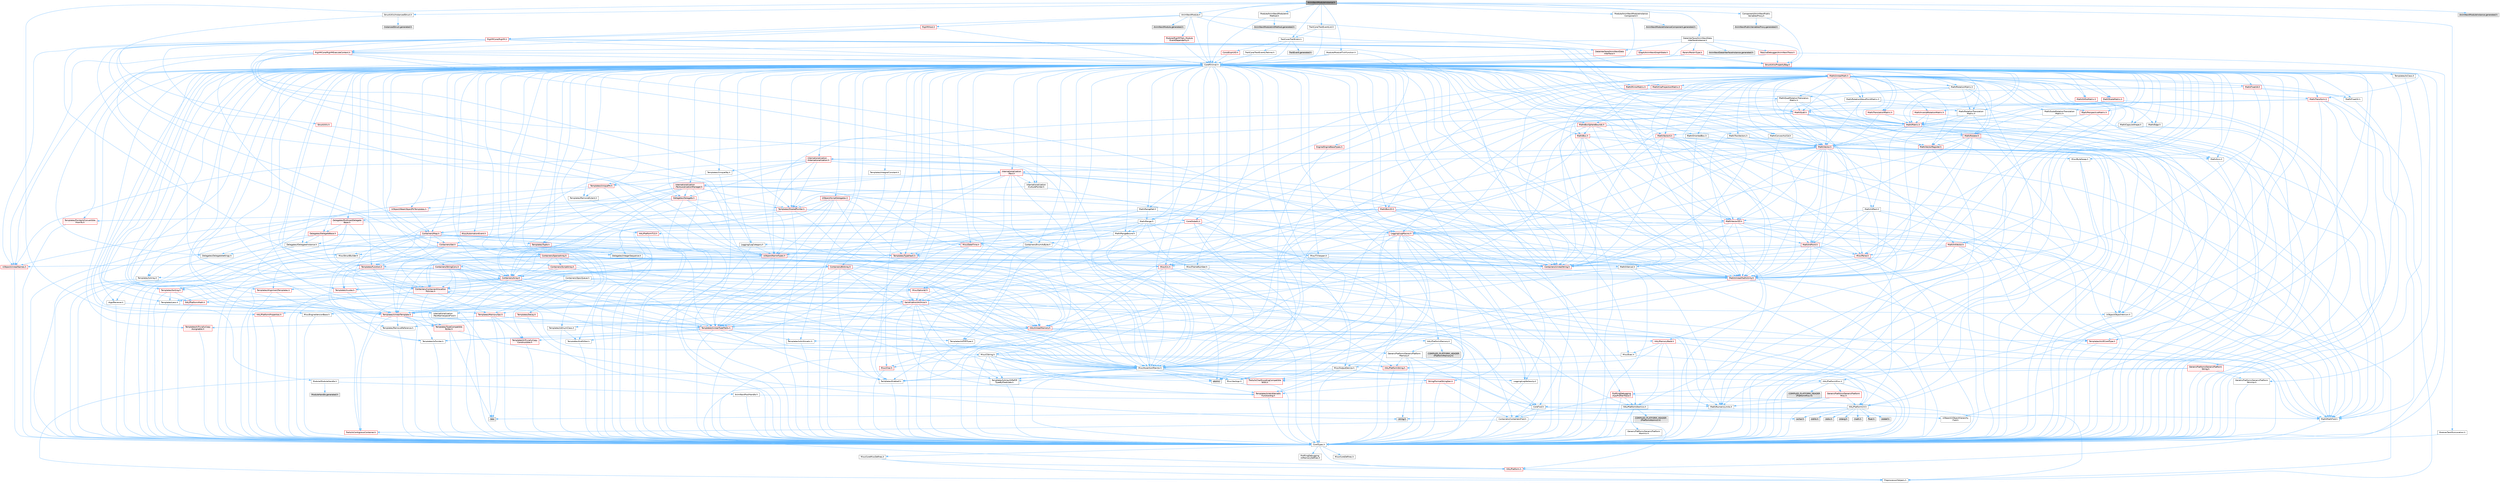 digraph "AnimNextModuleInstance.h"
{
 // INTERACTIVE_SVG=YES
 // LATEX_PDF_SIZE
  bgcolor="transparent";
  edge [fontname=Helvetica,fontsize=10,labelfontname=Helvetica,labelfontsize=10];
  node [fontname=Helvetica,fontsize=10,shape=box,height=0.2,width=0.4];
  Node1 [id="Node000001",label="AnimNextModuleInstance.h",height=0.2,width=0.4,color="gray40", fillcolor="grey60", style="filled", fontcolor="black",tooltip=" "];
  Node1 -> Node2 [id="edge1_Node000001_Node000002",color="steelblue1",style="solid",tooltip=" "];
  Node2 [id="Node000002",label="CoreMinimal.h",height=0.2,width=0.4,color="grey40", fillcolor="white", style="filled",URL="$d7/d67/CoreMinimal_8h.html",tooltip=" "];
  Node2 -> Node3 [id="edge2_Node000002_Node000003",color="steelblue1",style="solid",tooltip=" "];
  Node3 [id="Node000003",label="CoreTypes.h",height=0.2,width=0.4,color="grey40", fillcolor="white", style="filled",URL="$dc/dec/CoreTypes_8h.html",tooltip=" "];
  Node3 -> Node4 [id="edge3_Node000003_Node000004",color="steelblue1",style="solid",tooltip=" "];
  Node4 [id="Node000004",label="HAL/Platform.h",height=0.2,width=0.4,color="red", fillcolor="#FFF0F0", style="filled",URL="$d9/dd0/Platform_8h.html",tooltip=" "];
  Node4 -> Node8 [id="edge4_Node000004_Node000008",color="steelblue1",style="solid",tooltip=" "];
  Node8 [id="Node000008",label="PreprocessorHelpers.h",height=0.2,width=0.4,color="grey40", fillcolor="white", style="filled",URL="$db/ddb/PreprocessorHelpers_8h.html",tooltip=" "];
  Node3 -> Node14 [id="edge5_Node000003_Node000014",color="steelblue1",style="solid",tooltip=" "];
  Node14 [id="Node000014",label="ProfilingDebugging\l/UMemoryDefines.h",height=0.2,width=0.4,color="grey40", fillcolor="white", style="filled",URL="$d2/da2/UMemoryDefines_8h.html",tooltip=" "];
  Node3 -> Node15 [id="edge6_Node000003_Node000015",color="steelblue1",style="solid",tooltip=" "];
  Node15 [id="Node000015",label="Misc/CoreMiscDefines.h",height=0.2,width=0.4,color="grey40", fillcolor="white", style="filled",URL="$da/d38/CoreMiscDefines_8h.html",tooltip=" "];
  Node15 -> Node4 [id="edge7_Node000015_Node000004",color="steelblue1",style="solid",tooltip=" "];
  Node15 -> Node8 [id="edge8_Node000015_Node000008",color="steelblue1",style="solid",tooltip=" "];
  Node3 -> Node16 [id="edge9_Node000003_Node000016",color="steelblue1",style="solid",tooltip=" "];
  Node16 [id="Node000016",label="Misc/CoreDefines.h",height=0.2,width=0.4,color="grey40", fillcolor="white", style="filled",URL="$d3/dd2/CoreDefines_8h.html",tooltip=" "];
  Node2 -> Node17 [id="edge10_Node000002_Node000017",color="steelblue1",style="solid",tooltip=" "];
  Node17 [id="Node000017",label="CoreFwd.h",height=0.2,width=0.4,color="grey40", fillcolor="white", style="filled",URL="$d1/d1e/CoreFwd_8h.html",tooltip=" "];
  Node17 -> Node3 [id="edge11_Node000017_Node000003",color="steelblue1",style="solid",tooltip=" "];
  Node17 -> Node18 [id="edge12_Node000017_Node000018",color="steelblue1",style="solid",tooltip=" "];
  Node18 [id="Node000018",label="Containers/ContainersFwd.h",height=0.2,width=0.4,color="grey40", fillcolor="white", style="filled",URL="$d4/d0a/ContainersFwd_8h.html",tooltip=" "];
  Node18 -> Node4 [id="edge13_Node000018_Node000004",color="steelblue1",style="solid",tooltip=" "];
  Node18 -> Node3 [id="edge14_Node000018_Node000003",color="steelblue1",style="solid",tooltip=" "];
  Node18 -> Node19 [id="edge15_Node000018_Node000019",color="steelblue1",style="solid",tooltip=" "];
  Node19 [id="Node000019",label="Traits/IsContiguousContainer.h",height=0.2,width=0.4,color="red", fillcolor="#FFF0F0", style="filled",URL="$d5/d3c/IsContiguousContainer_8h.html",tooltip=" "];
  Node19 -> Node3 [id="edge16_Node000019_Node000003",color="steelblue1",style="solid",tooltip=" "];
  Node17 -> Node22 [id="edge17_Node000017_Node000022",color="steelblue1",style="solid",tooltip=" "];
  Node22 [id="Node000022",label="Math/MathFwd.h",height=0.2,width=0.4,color="grey40", fillcolor="white", style="filled",URL="$d2/d10/MathFwd_8h.html",tooltip=" "];
  Node22 -> Node4 [id="edge18_Node000022_Node000004",color="steelblue1",style="solid",tooltip=" "];
  Node17 -> Node23 [id="edge19_Node000017_Node000023",color="steelblue1",style="solid",tooltip=" "];
  Node23 [id="Node000023",label="UObject/UObjectHierarchy\lFwd.h",height=0.2,width=0.4,color="grey40", fillcolor="white", style="filled",URL="$d3/d13/UObjectHierarchyFwd_8h.html",tooltip=" "];
  Node2 -> Node23 [id="edge20_Node000002_Node000023",color="steelblue1",style="solid",tooltip=" "];
  Node2 -> Node18 [id="edge21_Node000002_Node000018",color="steelblue1",style="solid",tooltip=" "];
  Node2 -> Node24 [id="edge22_Node000002_Node000024",color="steelblue1",style="solid",tooltip=" "];
  Node24 [id="Node000024",label="Misc/VarArgs.h",height=0.2,width=0.4,color="grey40", fillcolor="white", style="filled",URL="$d5/d6f/VarArgs_8h.html",tooltip=" "];
  Node24 -> Node3 [id="edge23_Node000024_Node000003",color="steelblue1",style="solid",tooltip=" "];
  Node2 -> Node25 [id="edge24_Node000002_Node000025",color="steelblue1",style="solid",tooltip=" "];
  Node25 [id="Node000025",label="Logging/LogVerbosity.h",height=0.2,width=0.4,color="grey40", fillcolor="white", style="filled",URL="$d2/d8f/LogVerbosity_8h.html",tooltip=" "];
  Node25 -> Node3 [id="edge25_Node000025_Node000003",color="steelblue1",style="solid",tooltip=" "];
  Node2 -> Node26 [id="edge26_Node000002_Node000026",color="steelblue1",style="solid",tooltip=" "];
  Node26 [id="Node000026",label="Misc/OutputDevice.h",height=0.2,width=0.4,color="grey40", fillcolor="white", style="filled",URL="$d7/d32/OutputDevice_8h.html",tooltip=" "];
  Node26 -> Node17 [id="edge27_Node000026_Node000017",color="steelblue1",style="solid",tooltip=" "];
  Node26 -> Node3 [id="edge28_Node000026_Node000003",color="steelblue1",style="solid",tooltip=" "];
  Node26 -> Node25 [id="edge29_Node000026_Node000025",color="steelblue1",style="solid",tooltip=" "];
  Node26 -> Node24 [id="edge30_Node000026_Node000024",color="steelblue1",style="solid",tooltip=" "];
  Node26 -> Node27 [id="edge31_Node000026_Node000027",color="steelblue1",style="solid",tooltip=" "];
  Node27 [id="Node000027",label="Templates/IsArrayOrRefOf\lTypeByPredicate.h",height=0.2,width=0.4,color="grey40", fillcolor="white", style="filled",URL="$d6/da1/IsArrayOrRefOfTypeByPredicate_8h.html",tooltip=" "];
  Node27 -> Node3 [id="edge32_Node000027_Node000003",color="steelblue1",style="solid",tooltip=" "];
  Node26 -> Node28 [id="edge33_Node000026_Node000028",color="steelblue1",style="solid",tooltip=" "];
  Node28 [id="Node000028",label="Templates/IsValidVariadic\lFunctionArg.h",height=0.2,width=0.4,color="red", fillcolor="#FFF0F0", style="filled",URL="$d0/dc8/IsValidVariadicFunctionArg_8h.html",tooltip=" "];
  Node28 -> Node3 [id="edge34_Node000028_Node000003",color="steelblue1",style="solid",tooltip=" "];
  Node26 -> Node30 [id="edge35_Node000026_Node000030",color="steelblue1",style="solid",tooltip=" "];
  Node30 [id="Node000030",label="Traits/IsCharEncodingCompatible\lWith.h",height=0.2,width=0.4,color="red", fillcolor="#FFF0F0", style="filled",URL="$df/dd1/IsCharEncodingCompatibleWith_8h.html",tooltip=" "];
  Node2 -> Node32 [id="edge36_Node000002_Node000032",color="steelblue1",style="solid",tooltip=" "];
  Node32 [id="Node000032",label="HAL/PlatformCrt.h",height=0.2,width=0.4,color="grey40", fillcolor="white", style="filled",URL="$d8/d75/PlatformCrt_8h.html",tooltip=" "];
  Node32 -> Node33 [id="edge37_Node000032_Node000033",color="steelblue1",style="solid",tooltip=" "];
  Node33 [id="Node000033",label="new",height=0.2,width=0.4,color="grey60", fillcolor="#E0E0E0", style="filled",tooltip=" "];
  Node32 -> Node34 [id="edge38_Node000032_Node000034",color="steelblue1",style="solid",tooltip=" "];
  Node34 [id="Node000034",label="wchar.h",height=0.2,width=0.4,color="grey60", fillcolor="#E0E0E0", style="filled",tooltip=" "];
  Node32 -> Node35 [id="edge39_Node000032_Node000035",color="steelblue1",style="solid",tooltip=" "];
  Node35 [id="Node000035",label="stddef.h",height=0.2,width=0.4,color="grey60", fillcolor="#E0E0E0", style="filled",tooltip=" "];
  Node32 -> Node36 [id="edge40_Node000032_Node000036",color="steelblue1",style="solid",tooltip=" "];
  Node36 [id="Node000036",label="stdlib.h",height=0.2,width=0.4,color="grey60", fillcolor="#E0E0E0", style="filled",tooltip=" "];
  Node32 -> Node37 [id="edge41_Node000032_Node000037",color="steelblue1",style="solid",tooltip=" "];
  Node37 [id="Node000037",label="stdio.h",height=0.2,width=0.4,color="grey60", fillcolor="#E0E0E0", style="filled",tooltip=" "];
  Node32 -> Node38 [id="edge42_Node000032_Node000038",color="steelblue1",style="solid",tooltip=" "];
  Node38 [id="Node000038",label="stdarg.h",height=0.2,width=0.4,color="grey60", fillcolor="#E0E0E0", style="filled",tooltip=" "];
  Node32 -> Node39 [id="edge43_Node000032_Node000039",color="steelblue1",style="solid",tooltip=" "];
  Node39 [id="Node000039",label="math.h",height=0.2,width=0.4,color="grey60", fillcolor="#E0E0E0", style="filled",tooltip=" "];
  Node32 -> Node40 [id="edge44_Node000032_Node000040",color="steelblue1",style="solid",tooltip=" "];
  Node40 [id="Node000040",label="float.h",height=0.2,width=0.4,color="grey60", fillcolor="#E0E0E0", style="filled",tooltip=" "];
  Node32 -> Node41 [id="edge45_Node000032_Node000041",color="steelblue1",style="solid",tooltip=" "];
  Node41 [id="Node000041",label="string.h",height=0.2,width=0.4,color="grey60", fillcolor="#E0E0E0", style="filled",tooltip=" "];
  Node2 -> Node42 [id="edge46_Node000002_Node000042",color="steelblue1",style="solid",tooltip=" "];
  Node42 [id="Node000042",label="HAL/PlatformMisc.h",height=0.2,width=0.4,color="grey40", fillcolor="white", style="filled",URL="$d0/df5/PlatformMisc_8h.html",tooltip=" "];
  Node42 -> Node3 [id="edge47_Node000042_Node000003",color="steelblue1",style="solid",tooltip=" "];
  Node42 -> Node43 [id="edge48_Node000042_Node000043",color="steelblue1",style="solid",tooltip=" "];
  Node43 [id="Node000043",label="GenericPlatform/GenericPlatform\lMisc.h",height=0.2,width=0.4,color="red", fillcolor="#FFF0F0", style="filled",URL="$db/d9a/GenericPlatformMisc_8h.html",tooltip=" "];
  Node43 -> Node17 [id="edge49_Node000043_Node000017",color="steelblue1",style="solid",tooltip=" "];
  Node43 -> Node3 [id="edge50_Node000043_Node000003",color="steelblue1",style="solid",tooltip=" "];
  Node43 -> Node32 [id="edge51_Node000043_Node000032",color="steelblue1",style="solid",tooltip=" "];
  Node43 -> Node47 [id="edge52_Node000043_Node000047",color="steelblue1",style="solid",tooltip=" "];
  Node47 [id="Node000047",label="Math/NumericLimits.h",height=0.2,width=0.4,color="grey40", fillcolor="white", style="filled",URL="$df/d1b/NumericLimits_8h.html",tooltip=" "];
  Node47 -> Node3 [id="edge53_Node000047_Node000003",color="steelblue1",style="solid",tooltip=" "];
  Node42 -> Node52 [id="edge54_Node000042_Node000052",color="steelblue1",style="solid",tooltip=" "];
  Node52 [id="Node000052",label="COMPILED_PLATFORM_HEADER\l(PlatformMisc.h)",height=0.2,width=0.4,color="grey60", fillcolor="#E0E0E0", style="filled",tooltip=" "];
  Node42 -> Node53 [id="edge55_Node000042_Node000053",color="steelblue1",style="solid",tooltip=" "];
  Node53 [id="Node000053",label="ProfilingDebugging\l/CpuProfilerTrace.h",height=0.2,width=0.4,color="red", fillcolor="#FFF0F0", style="filled",URL="$da/dcb/CpuProfilerTrace_8h.html",tooltip=" "];
  Node53 -> Node3 [id="edge56_Node000053_Node000003",color="steelblue1",style="solid",tooltip=" "];
  Node53 -> Node18 [id="edge57_Node000053_Node000018",color="steelblue1",style="solid",tooltip=" "];
  Node53 -> Node54 [id="edge58_Node000053_Node000054",color="steelblue1",style="solid",tooltip=" "];
  Node54 [id="Node000054",label="HAL/PlatformAtomics.h",height=0.2,width=0.4,color="grey40", fillcolor="white", style="filled",URL="$d3/d36/PlatformAtomics_8h.html",tooltip=" "];
  Node54 -> Node3 [id="edge59_Node000054_Node000003",color="steelblue1",style="solid",tooltip=" "];
  Node54 -> Node55 [id="edge60_Node000054_Node000055",color="steelblue1",style="solid",tooltip=" "];
  Node55 [id="Node000055",label="GenericPlatform/GenericPlatform\lAtomics.h",height=0.2,width=0.4,color="grey40", fillcolor="white", style="filled",URL="$da/d72/GenericPlatformAtomics_8h.html",tooltip=" "];
  Node55 -> Node3 [id="edge61_Node000055_Node000003",color="steelblue1",style="solid",tooltip=" "];
  Node54 -> Node56 [id="edge62_Node000054_Node000056",color="steelblue1",style="solid",tooltip=" "];
  Node56 [id="Node000056",label="COMPILED_PLATFORM_HEADER\l(PlatformAtomics.h)",height=0.2,width=0.4,color="grey60", fillcolor="#E0E0E0", style="filled",tooltip=" "];
  Node53 -> Node8 [id="edge63_Node000053_Node000008",color="steelblue1",style="solid",tooltip=" "];
  Node2 -> Node61 [id="edge64_Node000002_Node000061",color="steelblue1",style="solid",tooltip=" "];
  Node61 [id="Node000061",label="Misc/AssertionMacros.h",height=0.2,width=0.4,color="grey40", fillcolor="white", style="filled",URL="$d0/dfa/AssertionMacros_8h.html",tooltip=" "];
  Node61 -> Node3 [id="edge65_Node000061_Node000003",color="steelblue1",style="solid",tooltip=" "];
  Node61 -> Node4 [id="edge66_Node000061_Node000004",color="steelblue1",style="solid",tooltip=" "];
  Node61 -> Node42 [id="edge67_Node000061_Node000042",color="steelblue1",style="solid",tooltip=" "];
  Node61 -> Node8 [id="edge68_Node000061_Node000008",color="steelblue1",style="solid",tooltip=" "];
  Node61 -> Node62 [id="edge69_Node000061_Node000062",color="steelblue1",style="solid",tooltip=" "];
  Node62 [id="Node000062",label="Templates/EnableIf.h",height=0.2,width=0.4,color="grey40", fillcolor="white", style="filled",URL="$d7/d60/EnableIf_8h.html",tooltip=" "];
  Node62 -> Node3 [id="edge70_Node000062_Node000003",color="steelblue1",style="solid",tooltip=" "];
  Node61 -> Node27 [id="edge71_Node000061_Node000027",color="steelblue1",style="solid",tooltip=" "];
  Node61 -> Node28 [id="edge72_Node000061_Node000028",color="steelblue1",style="solid",tooltip=" "];
  Node61 -> Node30 [id="edge73_Node000061_Node000030",color="steelblue1",style="solid",tooltip=" "];
  Node61 -> Node24 [id="edge74_Node000061_Node000024",color="steelblue1",style="solid",tooltip=" "];
  Node61 -> Node63 [id="edge75_Node000061_Node000063",color="steelblue1",style="solid",tooltip=" "];
  Node63 [id="Node000063",label="String/FormatStringSan.h",height=0.2,width=0.4,color="red", fillcolor="#FFF0F0", style="filled",URL="$d3/d8b/FormatStringSan_8h.html",tooltip=" "];
  Node63 -> Node3 [id="edge76_Node000063_Node000003",color="steelblue1",style="solid",tooltip=" "];
  Node63 -> Node28 [id="edge77_Node000063_Node000028",color="steelblue1",style="solid",tooltip=" "];
  Node63 -> Node18 [id="edge78_Node000063_Node000018",color="steelblue1",style="solid",tooltip=" "];
  Node61 -> Node69 [id="edge79_Node000061_Node000069",color="steelblue1",style="solid",tooltip=" "];
  Node69 [id="Node000069",label="atomic",height=0.2,width=0.4,color="grey60", fillcolor="#E0E0E0", style="filled",tooltip=" "];
  Node2 -> Node70 [id="edge80_Node000002_Node000070",color="steelblue1",style="solid",tooltip=" "];
  Node70 [id="Node000070",label="Templates/IsPointer.h",height=0.2,width=0.4,color="grey40", fillcolor="white", style="filled",URL="$d7/d05/IsPointer_8h.html",tooltip=" "];
  Node70 -> Node3 [id="edge81_Node000070_Node000003",color="steelblue1",style="solid",tooltip=" "];
  Node2 -> Node71 [id="edge82_Node000002_Node000071",color="steelblue1",style="solid",tooltip=" "];
  Node71 [id="Node000071",label="HAL/PlatformMemory.h",height=0.2,width=0.4,color="grey40", fillcolor="white", style="filled",URL="$de/d68/PlatformMemory_8h.html",tooltip=" "];
  Node71 -> Node3 [id="edge83_Node000071_Node000003",color="steelblue1",style="solid",tooltip=" "];
  Node71 -> Node72 [id="edge84_Node000071_Node000072",color="steelblue1",style="solid",tooltip=" "];
  Node72 [id="Node000072",label="GenericPlatform/GenericPlatform\lMemory.h",height=0.2,width=0.4,color="grey40", fillcolor="white", style="filled",URL="$dd/d22/GenericPlatformMemory_8h.html",tooltip=" "];
  Node72 -> Node17 [id="edge85_Node000072_Node000017",color="steelblue1",style="solid",tooltip=" "];
  Node72 -> Node3 [id="edge86_Node000072_Node000003",color="steelblue1",style="solid",tooltip=" "];
  Node72 -> Node73 [id="edge87_Node000072_Node000073",color="steelblue1",style="solid",tooltip=" "];
  Node73 [id="Node000073",label="HAL/PlatformString.h",height=0.2,width=0.4,color="red", fillcolor="#FFF0F0", style="filled",URL="$db/db5/PlatformString_8h.html",tooltip=" "];
  Node73 -> Node3 [id="edge88_Node000073_Node000003",color="steelblue1",style="solid",tooltip=" "];
  Node72 -> Node41 [id="edge89_Node000072_Node000041",color="steelblue1",style="solid",tooltip=" "];
  Node72 -> Node34 [id="edge90_Node000072_Node000034",color="steelblue1",style="solid",tooltip=" "];
  Node71 -> Node75 [id="edge91_Node000071_Node000075",color="steelblue1",style="solid",tooltip=" "];
  Node75 [id="Node000075",label="COMPILED_PLATFORM_HEADER\l(PlatformMemory.h)",height=0.2,width=0.4,color="grey60", fillcolor="#E0E0E0", style="filled",tooltip=" "];
  Node2 -> Node54 [id="edge92_Node000002_Node000054",color="steelblue1",style="solid",tooltip=" "];
  Node2 -> Node76 [id="edge93_Node000002_Node000076",color="steelblue1",style="solid",tooltip=" "];
  Node76 [id="Node000076",label="Misc/Exec.h",height=0.2,width=0.4,color="grey40", fillcolor="white", style="filled",URL="$de/ddb/Exec_8h.html",tooltip=" "];
  Node76 -> Node3 [id="edge94_Node000076_Node000003",color="steelblue1",style="solid",tooltip=" "];
  Node76 -> Node61 [id="edge95_Node000076_Node000061",color="steelblue1",style="solid",tooltip=" "];
  Node2 -> Node77 [id="edge96_Node000002_Node000077",color="steelblue1",style="solid",tooltip=" "];
  Node77 [id="Node000077",label="HAL/MemoryBase.h",height=0.2,width=0.4,color="red", fillcolor="#FFF0F0", style="filled",URL="$d6/d9f/MemoryBase_8h.html",tooltip=" "];
  Node77 -> Node3 [id="edge97_Node000077_Node000003",color="steelblue1",style="solid",tooltip=" "];
  Node77 -> Node54 [id="edge98_Node000077_Node000054",color="steelblue1",style="solid",tooltip=" "];
  Node77 -> Node32 [id="edge99_Node000077_Node000032",color="steelblue1",style="solid",tooltip=" "];
  Node77 -> Node76 [id="edge100_Node000077_Node000076",color="steelblue1",style="solid",tooltip=" "];
  Node77 -> Node26 [id="edge101_Node000077_Node000026",color="steelblue1",style="solid",tooltip=" "];
  Node2 -> Node87 [id="edge102_Node000002_Node000087",color="steelblue1",style="solid",tooltip=" "];
  Node87 [id="Node000087",label="HAL/UnrealMemory.h",height=0.2,width=0.4,color="red", fillcolor="#FFF0F0", style="filled",URL="$d9/d96/UnrealMemory_8h.html",tooltip=" "];
  Node87 -> Node3 [id="edge103_Node000087_Node000003",color="steelblue1",style="solid",tooltip=" "];
  Node87 -> Node72 [id="edge104_Node000087_Node000072",color="steelblue1",style="solid",tooltip=" "];
  Node87 -> Node77 [id="edge105_Node000087_Node000077",color="steelblue1",style="solid",tooltip=" "];
  Node87 -> Node71 [id="edge106_Node000087_Node000071",color="steelblue1",style="solid",tooltip=" "];
  Node87 -> Node70 [id="edge107_Node000087_Node000070",color="steelblue1",style="solid",tooltip=" "];
  Node2 -> Node89 [id="edge108_Node000002_Node000089",color="steelblue1",style="solid",tooltip=" "];
  Node89 [id="Node000089",label="Templates/IsArithmetic.h",height=0.2,width=0.4,color="grey40", fillcolor="white", style="filled",URL="$d2/d5d/IsArithmetic_8h.html",tooltip=" "];
  Node89 -> Node3 [id="edge109_Node000089_Node000003",color="steelblue1",style="solid",tooltip=" "];
  Node2 -> Node83 [id="edge110_Node000002_Node000083",color="steelblue1",style="solid",tooltip=" "];
  Node83 [id="Node000083",label="Templates/AndOrNot.h",height=0.2,width=0.4,color="grey40", fillcolor="white", style="filled",URL="$db/d0a/AndOrNot_8h.html",tooltip=" "];
  Node83 -> Node3 [id="edge111_Node000083_Node000003",color="steelblue1",style="solid",tooltip=" "];
  Node2 -> Node90 [id="edge112_Node000002_Node000090",color="steelblue1",style="solid",tooltip=" "];
  Node90 [id="Node000090",label="Templates/IsPODType.h",height=0.2,width=0.4,color="grey40", fillcolor="white", style="filled",URL="$d7/db1/IsPODType_8h.html",tooltip=" "];
  Node90 -> Node3 [id="edge113_Node000090_Node000003",color="steelblue1",style="solid",tooltip=" "];
  Node2 -> Node91 [id="edge114_Node000002_Node000091",color="steelblue1",style="solid",tooltip=" "];
  Node91 [id="Node000091",label="Templates/IsUECoreType.h",height=0.2,width=0.4,color="red", fillcolor="#FFF0F0", style="filled",URL="$d1/db8/IsUECoreType_8h.html",tooltip=" "];
  Node91 -> Node3 [id="edge115_Node000091_Node000003",color="steelblue1",style="solid",tooltip=" "];
  Node2 -> Node84 [id="edge116_Node000002_Node000084",color="steelblue1",style="solid",tooltip=" "];
  Node84 [id="Node000084",label="Templates/IsTriviallyCopy\lConstructible.h",height=0.2,width=0.4,color="red", fillcolor="#FFF0F0", style="filled",URL="$d3/d78/IsTriviallyCopyConstructible_8h.html",tooltip=" "];
  Node84 -> Node3 [id="edge117_Node000084_Node000003",color="steelblue1",style="solid",tooltip=" "];
  Node2 -> Node92 [id="edge118_Node000002_Node000092",color="steelblue1",style="solid",tooltip=" "];
  Node92 [id="Node000092",label="Templates/UnrealTypeTraits.h",height=0.2,width=0.4,color="red", fillcolor="#FFF0F0", style="filled",URL="$d2/d2d/UnrealTypeTraits_8h.html",tooltip=" "];
  Node92 -> Node3 [id="edge119_Node000092_Node000003",color="steelblue1",style="solid",tooltip=" "];
  Node92 -> Node70 [id="edge120_Node000092_Node000070",color="steelblue1",style="solid",tooltip=" "];
  Node92 -> Node61 [id="edge121_Node000092_Node000061",color="steelblue1",style="solid",tooltip=" "];
  Node92 -> Node83 [id="edge122_Node000092_Node000083",color="steelblue1",style="solid",tooltip=" "];
  Node92 -> Node62 [id="edge123_Node000092_Node000062",color="steelblue1",style="solid",tooltip=" "];
  Node92 -> Node89 [id="edge124_Node000092_Node000089",color="steelblue1",style="solid",tooltip=" "];
  Node92 -> Node90 [id="edge125_Node000092_Node000090",color="steelblue1",style="solid",tooltip=" "];
  Node92 -> Node91 [id="edge126_Node000092_Node000091",color="steelblue1",style="solid",tooltip=" "];
  Node92 -> Node84 [id="edge127_Node000092_Node000084",color="steelblue1",style="solid",tooltip=" "];
  Node2 -> Node62 [id="edge128_Node000002_Node000062",color="steelblue1",style="solid",tooltip=" "];
  Node2 -> Node94 [id="edge129_Node000002_Node000094",color="steelblue1",style="solid",tooltip=" "];
  Node94 [id="Node000094",label="Templates/RemoveReference.h",height=0.2,width=0.4,color="grey40", fillcolor="white", style="filled",URL="$da/dbe/RemoveReference_8h.html",tooltip=" "];
  Node94 -> Node3 [id="edge130_Node000094_Node000003",color="steelblue1",style="solid",tooltip=" "];
  Node2 -> Node95 [id="edge131_Node000002_Node000095",color="steelblue1",style="solid",tooltip=" "];
  Node95 [id="Node000095",label="Templates/IntegralConstant.h",height=0.2,width=0.4,color="grey40", fillcolor="white", style="filled",URL="$db/d1b/IntegralConstant_8h.html",tooltip=" "];
  Node95 -> Node3 [id="edge132_Node000095_Node000003",color="steelblue1",style="solid",tooltip=" "];
  Node2 -> Node96 [id="edge133_Node000002_Node000096",color="steelblue1",style="solid",tooltip=" "];
  Node96 [id="Node000096",label="Templates/IsClass.h",height=0.2,width=0.4,color="grey40", fillcolor="white", style="filled",URL="$db/dcb/IsClass_8h.html",tooltip=" "];
  Node96 -> Node3 [id="edge134_Node000096_Node000003",color="steelblue1",style="solid",tooltip=" "];
  Node2 -> Node97 [id="edge135_Node000002_Node000097",color="steelblue1",style="solid",tooltip=" "];
  Node97 [id="Node000097",label="Templates/TypeCompatible\lBytes.h",height=0.2,width=0.4,color="red", fillcolor="#FFF0F0", style="filled",URL="$df/d0a/TypeCompatibleBytes_8h.html",tooltip=" "];
  Node97 -> Node3 [id="edge136_Node000097_Node000003",color="steelblue1",style="solid",tooltip=" "];
  Node97 -> Node41 [id="edge137_Node000097_Node000041",color="steelblue1",style="solid",tooltip=" "];
  Node97 -> Node33 [id="edge138_Node000097_Node000033",color="steelblue1",style="solid",tooltip=" "];
  Node2 -> Node19 [id="edge139_Node000002_Node000019",color="steelblue1",style="solid",tooltip=" "];
  Node2 -> Node98 [id="edge140_Node000002_Node000098",color="steelblue1",style="solid",tooltip=" "];
  Node98 [id="Node000098",label="Templates/UnrealTemplate.h",height=0.2,width=0.4,color="red", fillcolor="#FFF0F0", style="filled",URL="$d4/d24/UnrealTemplate_8h.html",tooltip=" "];
  Node98 -> Node3 [id="edge141_Node000098_Node000003",color="steelblue1",style="solid",tooltip=" "];
  Node98 -> Node70 [id="edge142_Node000098_Node000070",color="steelblue1",style="solid",tooltip=" "];
  Node98 -> Node87 [id="edge143_Node000098_Node000087",color="steelblue1",style="solid",tooltip=" "];
  Node98 -> Node92 [id="edge144_Node000098_Node000092",color="steelblue1",style="solid",tooltip=" "];
  Node98 -> Node94 [id="edge145_Node000098_Node000094",color="steelblue1",style="solid",tooltip=" "];
  Node98 -> Node97 [id="edge146_Node000098_Node000097",color="steelblue1",style="solid",tooltip=" "];
  Node98 -> Node19 [id="edge147_Node000098_Node000019",color="steelblue1",style="solid",tooltip=" "];
  Node2 -> Node47 [id="edge148_Node000002_Node000047",color="steelblue1",style="solid",tooltip=" "];
  Node2 -> Node102 [id="edge149_Node000002_Node000102",color="steelblue1",style="solid",tooltip=" "];
  Node102 [id="Node000102",label="HAL/PlatformMath.h",height=0.2,width=0.4,color="red", fillcolor="#FFF0F0", style="filled",URL="$dc/d53/PlatformMath_8h.html",tooltip=" "];
  Node102 -> Node3 [id="edge150_Node000102_Node000003",color="steelblue1",style="solid",tooltip=" "];
  Node2 -> Node85 [id="edge151_Node000002_Node000085",color="steelblue1",style="solid",tooltip=" "];
  Node85 [id="Node000085",label="Templates/IsTriviallyCopy\lAssignable.h",height=0.2,width=0.4,color="red", fillcolor="#FFF0F0", style="filled",URL="$d2/df2/IsTriviallyCopyAssignable_8h.html",tooltip=" "];
  Node85 -> Node3 [id="edge152_Node000085_Node000003",color="steelblue1",style="solid",tooltip=" "];
  Node2 -> Node110 [id="edge153_Node000002_Node000110",color="steelblue1",style="solid",tooltip=" "];
  Node110 [id="Node000110",label="Templates/MemoryOps.h",height=0.2,width=0.4,color="red", fillcolor="#FFF0F0", style="filled",URL="$db/dea/MemoryOps_8h.html",tooltip=" "];
  Node110 -> Node3 [id="edge154_Node000110_Node000003",color="steelblue1",style="solid",tooltip=" "];
  Node110 -> Node87 [id="edge155_Node000110_Node000087",color="steelblue1",style="solid",tooltip=" "];
  Node110 -> Node85 [id="edge156_Node000110_Node000085",color="steelblue1",style="solid",tooltip=" "];
  Node110 -> Node84 [id="edge157_Node000110_Node000084",color="steelblue1",style="solid",tooltip=" "];
  Node110 -> Node92 [id="edge158_Node000110_Node000092",color="steelblue1",style="solid",tooltip=" "];
  Node110 -> Node33 [id="edge159_Node000110_Node000033",color="steelblue1",style="solid",tooltip=" "];
  Node2 -> Node111 [id="edge160_Node000002_Node000111",color="steelblue1",style="solid",tooltip=" "];
  Node111 [id="Node000111",label="Containers/ContainerAllocation\lPolicies.h",height=0.2,width=0.4,color="red", fillcolor="#FFF0F0", style="filled",URL="$d7/dff/ContainerAllocationPolicies_8h.html",tooltip=" "];
  Node111 -> Node3 [id="edge161_Node000111_Node000003",color="steelblue1",style="solid",tooltip=" "];
  Node111 -> Node111 [id="edge162_Node000111_Node000111",color="steelblue1",style="solid",tooltip=" "];
  Node111 -> Node102 [id="edge163_Node000111_Node000102",color="steelblue1",style="solid",tooltip=" "];
  Node111 -> Node87 [id="edge164_Node000111_Node000087",color="steelblue1",style="solid",tooltip=" "];
  Node111 -> Node47 [id="edge165_Node000111_Node000047",color="steelblue1",style="solid",tooltip=" "];
  Node111 -> Node61 [id="edge166_Node000111_Node000061",color="steelblue1",style="solid",tooltip=" "];
  Node111 -> Node110 [id="edge167_Node000111_Node000110",color="steelblue1",style="solid",tooltip=" "];
  Node111 -> Node97 [id="edge168_Node000111_Node000097",color="steelblue1",style="solid",tooltip=" "];
  Node2 -> Node114 [id="edge169_Node000002_Node000114",color="steelblue1",style="solid",tooltip=" "];
  Node114 [id="Node000114",label="Templates/IsEnumClass.h",height=0.2,width=0.4,color="grey40", fillcolor="white", style="filled",URL="$d7/d15/IsEnumClass_8h.html",tooltip=" "];
  Node114 -> Node3 [id="edge170_Node000114_Node000003",color="steelblue1",style="solid",tooltip=" "];
  Node114 -> Node83 [id="edge171_Node000114_Node000083",color="steelblue1",style="solid",tooltip=" "];
  Node2 -> Node115 [id="edge172_Node000002_Node000115",color="steelblue1",style="solid",tooltip=" "];
  Node115 [id="Node000115",label="HAL/PlatformProperties.h",height=0.2,width=0.4,color="red", fillcolor="#FFF0F0", style="filled",URL="$d9/db0/PlatformProperties_8h.html",tooltip=" "];
  Node115 -> Node3 [id="edge173_Node000115_Node000003",color="steelblue1",style="solid",tooltip=" "];
  Node2 -> Node118 [id="edge174_Node000002_Node000118",color="steelblue1",style="solid",tooltip=" "];
  Node118 [id="Node000118",label="Misc/EngineVersionBase.h",height=0.2,width=0.4,color="grey40", fillcolor="white", style="filled",URL="$d5/d2b/EngineVersionBase_8h.html",tooltip=" "];
  Node118 -> Node3 [id="edge175_Node000118_Node000003",color="steelblue1",style="solid",tooltip=" "];
  Node2 -> Node119 [id="edge176_Node000002_Node000119",color="steelblue1",style="solid",tooltip=" "];
  Node119 [id="Node000119",label="Internationalization\l/TextNamespaceFwd.h",height=0.2,width=0.4,color="grey40", fillcolor="white", style="filled",URL="$d8/d97/TextNamespaceFwd_8h.html",tooltip=" "];
  Node119 -> Node3 [id="edge177_Node000119_Node000003",color="steelblue1",style="solid",tooltip=" "];
  Node2 -> Node120 [id="edge178_Node000002_Node000120",color="steelblue1",style="solid",tooltip=" "];
  Node120 [id="Node000120",label="Serialization/Archive.h",height=0.2,width=0.4,color="red", fillcolor="#FFF0F0", style="filled",URL="$d7/d3b/Archive_8h.html",tooltip=" "];
  Node120 -> Node17 [id="edge179_Node000120_Node000017",color="steelblue1",style="solid",tooltip=" "];
  Node120 -> Node3 [id="edge180_Node000120_Node000003",color="steelblue1",style="solid",tooltip=" "];
  Node120 -> Node115 [id="edge181_Node000120_Node000115",color="steelblue1",style="solid",tooltip=" "];
  Node120 -> Node119 [id="edge182_Node000120_Node000119",color="steelblue1",style="solid",tooltip=" "];
  Node120 -> Node22 [id="edge183_Node000120_Node000022",color="steelblue1",style="solid",tooltip=" "];
  Node120 -> Node61 [id="edge184_Node000120_Node000061",color="steelblue1",style="solid",tooltip=" "];
  Node120 -> Node118 [id="edge185_Node000120_Node000118",color="steelblue1",style="solid",tooltip=" "];
  Node120 -> Node24 [id="edge186_Node000120_Node000024",color="steelblue1",style="solid",tooltip=" "];
  Node120 -> Node62 [id="edge187_Node000120_Node000062",color="steelblue1",style="solid",tooltip=" "];
  Node120 -> Node27 [id="edge188_Node000120_Node000027",color="steelblue1",style="solid",tooltip=" "];
  Node120 -> Node114 [id="edge189_Node000120_Node000114",color="steelblue1",style="solid",tooltip=" "];
  Node120 -> Node28 [id="edge190_Node000120_Node000028",color="steelblue1",style="solid",tooltip=" "];
  Node120 -> Node98 [id="edge191_Node000120_Node000098",color="steelblue1",style="solid",tooltip=" "];
  Node120 -> Node30 [id="edge192_Node000120_Node000030",color="steelblue1",style="solid",tooltip=" "];
  Node120 -> Node123 [id="edge193_Node000120_Node000123",color="steelblue1",style="solid",tooltip=" "];
  Node123 [id="Node000123",label="UObject/ObjectVersion.h",height=0.2,width=0.4,color="grey40", fillcolor="white", style="filled",URL="$da/d63/ObjectVersion_8h.html",tooltip=" "];
  Node123 -> Node3 [id="edge194_Node000123_Node000003",color="steelblue1",style="solid",tooltip=" "];
  Node2 -> Node124 [id="edge195_Node000002_Node000124",color="steelblue1",style="solid",tooltip=" "];
  Node124 [id="Node000124",label="Templates/Less.h",height=0.2,width=0.4,color="grey40", fillcolor="white", style="filled",URL="$de/dc8/Less_8h.html",tooltip=" "];
  Node124 -> Node3 [id="edge196_Node000124_Node000003",color="steelblue1",style="solid",tooltip=" "];
  Node124 -> Node98 [id="edge197_Node000124_Node000098",color="steelblue1",style="solid",tooltip=" "];
  Node2 -> Node125 [id="edge198_Node000002_Node000125",color="steelblue1",style="solid",tooltip=" "];
  Node125 [id="Node000125",label="Templates/Sorting.h",height=0.2,width=0.4,color="red", fillcolor="#FFF0F0", style="filled",URL="$d3/d9e/Sorting_8h.html",tooltip=" "];
  Node125 -> Node3 [id="edge199_Node000125_Node000003",color="steelblue1",style="solid",tooltip=" "];
  Node125 -> Node102 [id="edge200_Node000125_Node000102",color="steelblue1",style="solid",tooltip=" "];
  Node125 -> Node124 [id="edge201_Node000125_Node000124",color="steelblue1",style="solid",tooltip=" "];
  Node2 -> Node136 [id="edge202_Node000002_Node000136",color="steelblue1",style="solid",tooltip=" "];
  Node136 [id="Node000136",label="Misc/Char.h",height=0.2,width=0.4,color="red", fillcolor="#FFF0F0", style="filled",URL="$d0/d58/Char_8h.html",tooltip=" "];
  Node136 -> Node3 [id="edge203_Node000136_Node000003",color="steelblue1",style="solid",tooltip=" "];
  Node2 -> Node139 [id="edge204_Node000002_Node000139",color="steelblue1",style="solid",tooltip=" "];
  Node139 [id="Node000139",label="GenericPlatform/GenericPlatform\lStricmp.h",height=0.2,width=0.4,color="grey40", fillcolor="white", style="filled",URL="$d2/d86/GenericPlatformStricmp_8h.html",tooltip=" "];
  Node139 -> Node3 [id="edge205_Node000139_Node000003",color="steelblue1",style="solid",tooltip=" "];
  Node2 -> Node140 [id="edge206_Node000002_Node000140",color="steelblue1",style="solid",tooltip=" "];
  Node140 [id="Node000140",label="GenericPlatform/GenericPlatform\lString.h",height=0.2,width=0.4,color="red", fillcolor="#FFF0F0", style="filled",URL="$dd/d20/GenericPlatformString_8h.html",tooltip=" "];
  Node140 -> Node3 [id="edge207_Node000140_Node000003",color="steelblue1",style="solid",tooltip=" "];
  Node140 -> Node139 [id="edge208_Node000140_Node000139",color="steelblue1",style="solid",tooltip=" "];
  Node140 -> Node62 [id="edge209_Node000140_Node000062",color="steelblue1",style="solid",tooltip=" "];
  Node140 -> Node30 [id="edge210_Node000140_Node000030",color="steelblue1",style="solid",tooltip=" "];
  Node2 -> Node73 [id="edge211_Node000002_Node000073",color="steelblue1",style="solid",tooltip=" "];
  Node2 -> Node143 [id="edge212_Node000002_Node000143",color="steelblue1",style="solid",tooltip=" "];
  Node143 [id="Node000143",label="Misc/CString.h",height=0.2,width=0.4,color="grey40", fillcolor="white", style="filled",URL="$d2/d49/CString_8h.html",tooltip=" "];
  Node143 -> Node3 [id="edge213_Node000143_Node000003",color="steelblue1",style="solid",tooltip=" "];
  Node143 -> Node32 [id="edge214_Node000143_Node000032",color="steelblue1",style="solid",tooltip=" "];
  Node143 -> Node73 [id="edge215_Node000143_Node000073",color="steelblue1",style="solid",tooltip=" "];
  Node143 -> Node61 [id="edge216_Node000143_Node000061",color="steelblue1",style="solid",tooltip=" "];
  Node143 -> Node136 [id="edge217_Node000143_Node000136",color="steelblue1",style="solid",tooltip=" "];
  Node143 -> Node24 [id="edge218_Node000143_Node000024",color="steelblue1",style="solid",tooltip=" "];
  Node143 -> Node27 [id="edge219_Node000143_Node000027",color="steelblue1",style="solid",tooltip=" "];
  Node143 -> Node28 [id="edge220_Node000143_Node000028",color="steelblue1",style="solid",tooltip=" "];
  Node143 -> Node30 [id="edge221_Node000143_Node000030",color="steelblue1",style="solid",tooltip=" "];
  Node2 -> Node144 [id="edge222_Node000002_Node000144",color="steelblue1",style="solid",tooltip=" "];
  Node144 [id="Node000144",label="Misc/Crc.h",height=0.2,width=0.4,color="red", fillcolor="#FFF0F0", style="filled",URL="$d4/dd2/Crc_8h.html",tooltip=" "];
  Node144 -> Node3 [id="edge223_Node000144_Node000003",color="steelblue1",style="solid",tooltip=" "];
  Node144 -> Node73 [id="edge224_Node000144_Node000073",color="steelblue1",style="solid",tooltip=" "];
  Node144 -> Node61 [id="edge225_Node000144_Node000061",color="steelblue1",style="solid",tooltip=" "];
  Node144 -> Node143 [id="edge226_Node000144_Node000143",color="steelblue1",style="solid",tooltip=" "];
  Node144 -> Node136 [id="edge227_Node000144_Node000136",color="steelblue1",style="solid",tooltip=" "];
  Node144 -> Node92 [id="edge228_Node000144_Node000092",color="steelblue1",style="solid",tooltip=" "];
  Node2 -> Node135 [id="edge229_Node000002_Node000135",color="steelblue1",style="solid",tooltip=" "];
  Node135 [id="Node000135",label="Math/UnrealMathUtility.h",height=0.2,width=0.4,color="red", fillcolor="#FFF0F0", style="filled",URL="$db/db8/UnrealMathUtility_8h.html",tooltip=" "];
  Node135 -> Node3 [id="edge230_Node000135_Node000003",color="steelblue1",style="solid",tooltip=" "];
  Node135 -> Node61 [id="edge231_Node000135_Node000061",color="steelblue1",style="solid",tooltip=" "];
  Node135 -> Node102 [id="edge232_Node000135_Node000102",color="steelblue1",style="solid",tooltip=" "];
  Node135 -> Node22 [id="edge233_Node000135_Node000022",color="steelblue1",style="solid",tooltip=" "];
  Node2 -> Node145 [id="edge234_Node000002_Node000145",color="steelblue1",style="solid",tooltip=" "];
  Node145 [id="Node000145",label="Containers/UnrealString.h",height=0.2,width=0.4,color="red", fillcolor="#FFF0F0", style="filled",URL="$d5/dba/UnrealString_8h.html",tooltip=" "];
  Node2 -> Node149 [id="edge235_Node000002_Node000149",color="steelblue1",style="solid",tooltip=" "];
  Node149 [id="Node000149",label="Containers/Array.h",height=0.2,width=0.4,color="red", fillcolor="#FFF0F0", style="filled",URL="$df/dd0/Array_8h.html",tooltip=" "];
  Node149 -> Node3 [id="edge236_Node000149_Node000003",color="steelblue1",style="solid",tooltip=" "];
  Node149 -> Node61 [id="edge237_Node000149_Node000061",color="steelblue1",style="solid",tooltip=" "];
  Node149 -> Node87 [id="edge238_Node000149_Node000087",color="steelblue1",style="solid",tooltip=" "];
  Node149 -> Node92 [id="edge239_Node000149_Node000092",color="steelblue1",style="solid",tooltip=" "];
  Node149 -> Node98 [id="edge240_Node000149_Node000098",color="steelblue1",style="solid",tooltip=" "];
  Node149 -> Node111 [id="edge241_Node000149_Node000111",color="steelblue1",style="solid",tooltip=" "];
  Node149 -> Node120 [id="edge242_Node000149_Node000120",color="steelblue1",style="solid",tooltip=" "];
  Node149 -> Node128 [id="edge243_Node000149_Node000128",color="steelblue1",style="solid",tooltip=" "];
  Node128 [id="Node000128",label="Templates/Invoke.h",height=0.2,width=0.4,color="red", fillcolor="#FFF0F0", style="filled",URL="$d7/deb/Invoke_8h.html",tooltip=" "];
  Node128 -> Node3 [id="edge244_Node000128_Node000003",color="steelblue1",style="solid",tooltip=" "];
  Node128 -> Node98 [id="edge245_Node000128_Node000098",color="steelblue1",style="solid",tooltip=" "];
  Node149 -> Node124 [id="edge246_Node000149_Node000124",color="steelblue1",style="solid",tooltip=" "];
  Node149 -> Node125 [id="edge247_Node000149_Node000125",color="steelblue1",style="solid",tooltip=" "];
  Node149 -> Node172 [id="edge248_Node000149_Node000172",color="steelblue1",style="solid",tooltip=" "];
  Node172 [id="Node000172",label="Templates/AlignmentTemplates.h",height=0.2,width=0.4,color="red", fillcolor="#FFF0F0", style="filled",URL="$dd/d32/AlignmentTemplates_8h.html",tooltip=" "];
  Node172 -> Node3 [id="edge249_Node000172_Node000003",color="steelblue1",style="solid",tooltip=" "];
  Node172 -> Node70 [id="edge250_Node000172_Node000070",color="steelblue1",style="solid",tooltip=" "];
  Node2 -> Node173 [id="edge251_Node000002_Node000173",color="steelblue1",style="solid",tooltip=" "];
  Node173 [id="Node000173",label="Misc/FrameNumber.h",height=0.2,width=0.4,color="grey40", fillcolor="white", style="filled",URL="$dd/dbd/FrameNumber_8h.html",tooltip=" "];
  Node173 -> Node3 [id="edge252_Node000173_Node000003",color="steelblue1",style="solid",tooltip=" "];
  Node173 -> Node47 [id="edge253_Node000173_Node000047",color="steelblue1",style="solid",tooltip=" "];
  Node173 -> Node135 [id="edge254_Node000173_Node000135",color="steelblue1",style="solid",tooltip=" "];
  Node173 -> Node62 [id="edge255_Node000173_Node000062",color="steelblue1",style="solid",tooltip=" "];
  Node173 -> Node92 [id="edge256_Node000173_Node000092",color="steelblue1",style="solid",tooltip=" "];
  Node2 -> Node174 [id="edge257_Node000002_Node000174",color="steelblue1",style="solid",tooltip=" "];
  Node174 [id="Node000174",label="Misc/Timespan.h",height=0.2,width=0.4,color="grey40", fillcolor="white", style="filled",URL="$da/dd9/Timespan_8h.html",tooltip=" "];
  Node174 -> Node3 [id="edge258_Node000174_Node000003",color="steelblue1",style="solid",tooltip=" "];
  Node174 -> Node175 [id="edge259_Node000174_Node000175",color="steelblue1",style="solid",tooltip=" "];
  Node175 [id="Node000175",label="Math/Interval.h",height=0.2,width=0.4,color="grey40", fillcolor="white", style="filled",URL="$d1/d55/Interval_8h.html",tooltip=" "];
  Node175 -> Node3 [id="edge260_Node000175_Node000003",color="steelblue1",style="solid",tooltip=" "];
  Node175 -> Node89 [id="edge261_Node000175_Node000089",color="steelblue1",style="solid",tooltip=" "];
  Node175 -> Node92 [id="edge262_Node000175_Node000092",color="steelblue1",style="solid",tooltip=" "];
  Node175 -> Node47 [id="edge263_Node000175_Node000047",color="steelblue1",style="solid",tooltip=" "];
  Node175 -> Node135 [id="edge264_Node000175_Node000135",color="steelblue1",style="solid",tooltip=" "];
  Node174 -> Node135 [id="edge265_Node000174_Node000135",color="steelblue1",style="solid",tooltip=" "];
  Node174 -> Node61 [id="edge266_Node000174_Node000061",color="steelblue1",style="solid",tooltip=" "];
  Node2 -> Node176 [id="edge267_Node000002_Node000176",color="steelblue1",style="solid",tooltip=" "];
  Node176 [id="Node000176",label="Containers/StringConv.h",height=0.2,width=0.4,color="red", fillcolor="#FFF0F0", style="filled",URL="$d3/ddf/StringConv_8h.html",tooltip=" "];
  Node176 -> Node3 [id="edge268_Node000176_Node000003",color="steelblue1",style="solid",tooltip=" "];
  Node176 -> Node61 [id="edge269_Node000176_Node000061",color="steelblue1",style="solid",tooltip=" "];
  Node176 -> Node111 [id="edge270_Node000176_Node000111",color="steelblue1",style="solid",tooltip=" "];
  Node176 -> Node149 [id="edge271_Node000176_Node000149",color="steelblue1",style="solid",tooltip=" "];
  Node176 -> Node143 [id="edge272_Node000176_Node000143",color="steelblue1",style="solid",tooltip=" "];
  Node176 -> Node177 [id="edge273_Node000176_Node000177",color="steelblue1",style="solid",tooltip=" "];
  Node177 [id="Node000177",label="Templates/IsArray.h",height=0.2,width=0.4,color="grey40", fillcolor="white", style="filled",URL="$d8/d8d/IsArray_8h.html",tooltip=" "];
  Node177 -> Node3 [id="edge274_Node000177_Node000003",color="steelblue1",style="solid",tooltip=" "];
  Node176 -> Node98 [id="edge275_Node000176_Node000098",color="steelblue1",style="solid",tooltip=" "];
  Node176 -> Node92 [id="edge276_Node000176_Node000092",color="steelblue1",style="solid",tooltip=" "];
  Node176 -> Node30 [id="edge277_Node000176_Node000030",color="steelblue1",style="solid",tooltip=" "];
  Node176 -> Node19 [id="edge278_Node000176_Node000019",color="steelblue1",style="solid",tooltip=" "];
  Node2 -> Node178 [id="edge279_Node000002_Node000178",color="steelblue1",style="solid",tooltip=" "];
  Node178 [id="Node000178",label="UObject/UnrealNames.h",height=0.2,width=0.4,color="red", fillcolor="#FFF0F0", style="filled",URL="$d8/db1/UnrealNames_8h.html",tooltip=" "];
  Node178 -> Node3 [id="edge280_Node000178_Node000003",color="steelblue1",style="solid",tooltip=" "];
  Node2 -> Node180 [id="edge281_Node000002_Node000180",color="steelblue1",style="solid",tooltip=" "];
  Node180 [id="Node000180",label="UObject/NameTypes.h",height=0.2,width=0.4,color="red", fillcolor="#FFF0F0", style="filled",URL="$d6/d35/NameTypes_8h.html",tooltip=" "];
  Node180 -> Node3 [id="edge282_Node000180_Node000003",color="steelblue1",style="solid",tooltip=" "];
  Node180 -> Node61 [id="edge283_Node000180_Node000061",color="steelblue1",style="solid",tooltip=" "];
  Node180 -> Node87 [id="edge284_Node000180_Node000087",color="steelblue1",style="solid",tooltip=" "];
  Node180 -> Node92 [id="edge285_Node000180_Node000092",color="steelblue1",style="solid",tooltip=" "];
  Node180 -> Node98 [id="edge286_Node000180_Node000098",color="steelblue1",style="solid",tooltip=" "];
  Node180 -> Node145 [id="edge287_Node000180_Node000145",color="steelblue1",style="solid",tooltip=" "];
  Node180 -> Node176 [id="edge288_Node000180_Node000176",color="steelblue1",style="solid",tooltip=" "];
  Node180 -> Node178 [id="edge289_Node000180_Node000178",color="steelblue1",style="solid",tooltip=" "];
  Node2 -> Node188 [id="edge290_Node000002_Node000188",color="steelblue1",style="solid",tooltip=" "];
  Node188 [id="Node000188",label="Misc/Parse.h",height=0.2,width=0.4,color="red", fillcolor="#FFF0F0", style="filled",URL="$dc/d71/Parse_8h.html",tooltip=" "];
  Node188 -> Node145 [id="edge291_Node000188_Node000145",color="steelblue1",style="solid",tooltip=" "];
  Node188 -> Node3 [id="edge292_Node000188_Node000003",color="steelblue1",style="solid",tooltip=" "];
  Node188 -> Node32 [id="edge293_Node000188_Node000032",color="steelblue1",style="solid",tooltip=" "];
  Node188 -> Node189 [id="edge294_Node000188_Node000189",color="steelblue1",style="solid",tooltip=" "];
  Node189 [id="Node000189",label="Templates/Function.h",height=0.2,width=0.4,color="red", fillcolor="#FFF0F0", style="filled",URL="$df/df5/Function_8h.html",tooltip=" "];
  Node189 -> Node3 [id="edge295_Node000189_Node000003",color="steelblue1",style="solid",tooltip=" "];
  Node189 -> Node61 [id="edge296_Node000189_Node000061",color="steelblue1",style="solid",tooltip=" "];
  Node189 -> Node87 [id="edge297_Node000189_Node000087",color="steelblue1",style="solid",tooltip=" "];
  Node189 -> Node92 [id="edge298_Node000189_Node000092",color="steelblue1",style="solid",tooltip=" "];
  Node189 -> Node128 [id="edge299_Node000189_Node000128",color="steelblue1",style="solid",tooltip=" "];
  Node189 -> Node98 [id="edge300_Node000189_Node000098",color="steelblue1",style="solid",tooltip=" "];
  Node189 -> Node135 [id="edge301_Node000189_Node000135",color="steelblue1",style="solid",tooltip=" "];
  Node189 -> Node33 [id="edge302_Node000189_Node000033",color="steelblue1",style="solid",tooltip=" "];
  Node2 -> Node172 [id="edge303_Node000002_Node000172",color="steelblue1",style="solid",tooltip=" "];
  Node2 -> Node191 [id="edge304_Node000002_Node000191",color="steelblue1",style="solid",tooltip=" "];
  Node191 [id="Node000191",label="Misc/StructBuilder.h",height=0.2,width=0.4,color="grey40", fillcolor="white", style="filled",URL="$d9/db3/StructBuilder_8h.html",tooltip=" "];
  Node191 -> Node3 [id="edge305_Node000191_Node000003",color="steelblue1",style="solid",tooltip=" "];
  Node191 -> Node135 [id="edge306_Node000191_Node000135",color="steelblue1",style="solid",tooltip=" "];
  Node191 -> Node172 [id="edge307_Node000191_Node000172",color="steelblue1",style="solid",tooltip=" "];
  Node2 -> Node104 [id="edge308_Node000002_Node000104",color="steelblue1",style="solid",tooltip=" "];
  Node104 [id="Node000104",label="Templates/Decay.h",height=0.2,width=0.4,color="red", fillcolor="#FFF0F0", style="filled",URL="$dd/d0f/Decay_8h.html",tooltip=" "];
  Node104 -> Node3 [id="edge309_Node000104_Node000003",color="steelblue1",style="solid",tooltip=" "];
  Node104 -> Node94 [id="edge310_Node000104_Node000094",color="steelblue1",style="solid",tooltip=" "];
  Node2 -> Node192 [id="edge311_Node000002_Node000192",color="steelblue1",style="solid",tooltip=" "];
  Node192 [id="Node000192",label="Templates/PointerIsConvertible\lFromTo.h",height=0.2,width=0.4,color="red", fillcolor="#FFF0F0", style="filled",URL="$d6/d65/PointerIsConvertibleFromTo_8h.html",tooltip=" "];
  Node192 -> Node3 [id="edge312_Node000192_Node000003",color="steelblue1",style="solid",tooltip=" "];
  Node2 -> Node128 [id="edge313_Node000002_Node000128",color="steelblue1",style="solid",tooltip=" "];
  Node2 -> Node189 [id="edge314_Node000002_Node000189",color="steelblue1",style="solid",tooltip=" "];
  Node2 -> Node161 [id="edge315_Node000002_Node000161",color="steelblue1",style="solid",tooltip=" "];
  Node161 [id="Node000161",label="Templates/TypeHash.h",height=0.2,width=0.4,color="red", fillcolor="#FFF0F0", style="filled",URL="$d1/d62/TypeHash_8h.html",tooltip=" "];
  Node161 -> Node3 [id="edge316_Node000161_Node000003",color="steelblue1",style="solid",tooltip=" "];
  Node161 -> Node144 [id="edge317_Node000161_Node000144",color="steelblue1",style="solid",tooltip=" "];
  Node2 -> Node193 [id="edge318_Node000002_Node000193",color="steelblue1",style="solid",tooltip=" "];
  Node193 [id="Node000193",label="Containers/ScriptArray.h",height=0.2,width=0.4,color="red", fillcolor="#FFF0F0", style="filled",URL="$dc/daf/ScriptArray_8h.html",tooltip=" "];
  Node193 -> Node3 [id="edge319_Node000193_Node000003",color="steelblue1",style="solid",tooltip=" "];
  Node193 -> Node61 [id="edge320_Node000193_Node000061",color="steelblue1",style="solid",tooltip=" "];
  Node193 -> Node87 [id="edge321_Node000193_Node000087",color="steelblue1",style="solid",tooltip=" "];
  Node193 -> Node111 [id="edge322_Node000193_Node000111",color="steelblue1",style="solid",tooltip=" "];
  Node193 -> Node149 [id="edge323_Node000193_Node000149",color="steelblue1",style="solid",tooltip=" "];
  Node2 -> Node194 [id="edge324_Node000002_Node000194",color="steelblue1",style="solid",tooltip=" "];
  Node194 [id="Node000194",label="Containers/BitArray.h",height=0.2,width=0.4,color="red", fillcolor="#FFF0F0", style="filled",URL="$d1/de4/BitArray_8h.html",tooltip=" "];
  Node194 -> Node111 [id="edge325_Node000194_Node000111",color="steelblue1",style="solid",tooltip=" "];
  Node194 -> Node3 [id="edge326_Node000194_Node000003",color="steelblue1",style="solid",tooltip=" "];
  Node194 -> Node54 [id="edge327_Node000194_Node000054",color="steelblue1",style="solid",tooltip=" "];
  Node194 -> Node87 [id="edge328_Node000194_Node000087",color="steelblue1",style="solid",tooltip=" "];
  Node194 -> Node135 [id="edge329_Node000194_Node000135",color="steelblue1",style="solid",tooltip=" "];
  Node194 -> Node61 [id="edge330_Node000194_Node000061",color="steelblue1",style="solid",tooltip=" "];
  Node194 -> Node120 [id="edge331_Node000194_Node000120",color="steelblue1",style="solid",tooltip=" "];
  Node194 -> Node62 [id="edge332_Node000194_Node000062",color="steelblue1",style="solid",tooltip=" "];
  Node194 -> Node128 [id="edge333_Node000194_Node000128",color="steelblue1",style="solid",tooltip=" "];
  Node194 -> Node98 [id="edge334_Node000194_Node000098",color="steelblue1",style="solid",tooltip=" "];
  Node194 -> Node92 [id="edge335_Node000194_Node000092",color="steelblue1",style="solid",tooltip=" "];
  Node2 -> Node195 [id="edge336_Node000002_Node000195",color="steelblue1",style="solid",tooltip=" "];
  Node195 [id="Node000195",label="Containers/SparseArray.h",height=0.2,width=0.4,color="red", fillcolor="#FFF0F0", style="filled",URL="$d5/dbf/SparseArray_8h.html",tooltip=" "];
  Node195 -> Node3 [id="edge337_Node000195_Node000003",color="steelblue1",style="solid",tooltip=" "];
  Node195 -> Node61 [id="edge338_Node000195_Node000061",color="steelblue1",style="solid",tooltip=" "];
  Node195 -> Node87 [id="edge339_Node000195_Node000087",color="steelblue1",style="solid",tooltip=" "];
  Node195 -> Node92 [id="edge340_Node000195_Node000092",color="steelblue1",style="solid",tooltip=" "];
  Node195 -> Node98 [id="edge341_Node000195_Node000098",color="steelblue1",style="solid",tooltip=" "];
  Node195 -> Node111 [id="edge342_Node000195_Node000111",color="steelblue1",style="solid",tooltip=" "];
  Node195 -> Node124 [id="edge343_Node000195_Node000124",color="steelblue1",style="solid",tooltip=" "];
  Node195 -> Node149 [id="edge344_Node000195_Node000149",color="steelblue1",style="solid",tooltip=" "];
  Node195 -> Node135 [id="edge345_Node000195_Node000135",color="steelblue1",style="solid",tooltip=" "];
  Node195 -> Node193 [id="edge346_Node000195_Node000193",color="steelblue1",style="solid",tooltip=" "];
  Node195 -> Node194 [id="edge347_Node000195_Node000194",color="steelblue1",style="solid",tooltip=" "];
  Node195 -> Node145 [id="edge348_Node000195_Node000145",color="steelblue1",style="solid",tooltip=" "];
  Node2 -> Node211 [id="edge349_Node000002_Node000211",color="steelblue1",style="solid",tooltip=" "];
  Node211 [id="Node000211",label="Containers/Set.h",height=0.2,width=0.4,color="red", fillcolor="#FFF0F0", style="filled",URL="$d4/d45/Set_8h.html",tooltip=" "];
  Node211 -> Node111 [id="edge350_Node000211_Node000111",color="steelblue1",style="solid",tooltip=" "];
  Node211 -> Node195 [id="edge351_Node000211_Node000195",color="steelblue1",style="solid",tooltip=" "];
  Node211 -> Node18 [id="edge352_Node000211_Node000018",color="steelblue1",style="solid",tooltip=" "];
  Node211 -> Node135 [id="edge353_Node000211_Node000135",color="steelblue1",style="solid",tooltip=" "];
  Node211 -> Node61 [id="edge354_Node000211_Node000061",color="steelblue1",style="solid",tooltip=" "];
  Node211 -> Node191 [id="edge355_Node000211_Node000191",color="steelblue1",style="solid",tooltip=" "];
  Node211 -> Node189 [id="edge356_Node000211_Node000189",color="steelblue1",style="solid",tooltip=" "];
  Node211 -> Node125 [id="edge357_Node000211_Node000125",color="steelblue1",style="solid",tooltip=" "];
  Node211 -> Node161 [id="edge358_Node000211_Node000161",color="steelblue1",style="solid",tooltip=" "];
  Node211 -> Node98 [id="edge359_Node000211_Node000098",color="steelblue1",style="solid",tooltip=" "];
  Node2 -> Node214 [id="edge360_Node000002_Node000214",color="steelblue1",style="solid",tooltip=" "];
  Node214 [id="Node000214",label="Algo/Reverse.h",height=0.2,width=0.4,color="grey40", fillcolor="white", style="filled",URL="$d5/d93/Reverse_8h.html",tooltip=" "];
  Node214 -> Node3 [id="edge361_Node000214_Node000003",color="steelblue1",style="solid",tooltip=" "];
  Node214 -> Node98 [id="edge362_Node000214_Node000098",color="steelblue1",style="solid",tooltip=" "];
  Node2 -> Node215 [id="edge363_Node000002_Node000215",color="steelblue1",style="solid",tooltip=" "];
  Node215 [id="Node000215",label="Containers/Map.h",height=0.2,width=0.4,color="red", fillcolor="#FFF0F0", style="filled",URL="$df/d79/Map_8h.html",tooltip=" "];
  Node215 -> Node3 [id="edge364_Node000215_Node000003",color="steelblue1",style="solid",tooltip=" "];
  Node215 -> Node214 [id="edge365_Node000215_Node000214",color="steelblue1",style="solid",tooltip=" "];
  Node215 -> Node211 [id="edge366_Node000215_Node000211",color="steelblue1",style="solid",tooltip=" "];
  Node215 -> Node145 [id="edge367_Node000215_Node000145",color="steelblue1",style="solid",tooltip=" "];
  Node215 -> Node61 [id="edge368_Node000215_Node000061",color="steelblue1",style="solid",tooltip=" "];
  Node215 -> Node191 [id="edge369_Node000215_Node000191",color="steelblue1",style="solid",tooltip=" "];
  Node215 -> Node189 [id="edge370_Node000215_Node000189",color="steelblue1",style="solid",tooltip=" "];
  Node215 -> Node125 [id="edge371_Node000215_Node000125",color="steelblue1",style="solid",tooltip=" "];
  Node215 -> Node216 [id="edge372_Node000215_Node000216",color="steelblue1",style="solid",tooltip=" "];
  Node216 [id="Node000216",label="Templates/Tuple.h",height=0.2,width=0.4,color="red", fillcolor="#FFF0F0", style="filled",URL="$d2/d4f/Tuple_8h.html",tooltip=" "];
  Node216 -> Node3 [id="edge373_Node000216_Node000003",color="steelblue1",style="solid",tooltip=" "];
  Node216 -> Node98 [id="edge374_Node000216_Node000098",color="steelblue1",style="solid",tooltip=" "];
  Node216 -> Node217 [id="edge375_Node000216_Node000217",color="steelblue1",style="solid",tooltip=" "];
  Node217 [id="Node000217",label="Delegates/IntegerSequence.h",height=0.2,width=0.4,color="grey40", fillcolor="white", style="filled",URL="$d2/dcc/IntegerSequence_8h.html",tooltip=" "];
  Node217 -> Node3 [id="edge376_Node000217_Node000003",color="steelblue1",style="solid",tooltip=" "];
  Node216 -> Node128 [id="edge377_Node000216_Node000128",color="steelblue1",style="solid",tooltip=" "];
  Node216 -> Node161 [id="edge378_Node000216_Node000161",color="steelblue1",style="solid",tooltip=" "];
  Node215 -> Node98 [id="edge379_Node000215_Node000098",color="steelblue1",style="solid",tooltip=" "];
  Node215 -> Node92 [id="edge380_Node000215_Node000092",color="steelblue1",style="solid",tooltip=" "];
  Node2 -> Node219 [id="edge381_Node000002_Node000219",color="steelblue1",style="solid",tooltip=" "];
  Node219 [id="Node000219",label="Math/IntPoint.h",height=0.2,width=0.4,color="red", fillcolor="#FFF0F0", style="filled",URL="$d3/df7/IntPoint_8h.html",tooltip=" "];
  Node219 -> Node3 [id="edge382_Node000219_Node000003",color="steelblue1",style="solid",tooltip=" "];
  Node219 -> Node61 [id="edge383_Node000219_Node000061",color="steelblue1",style="solid",tooltip=" "];
  Node219 -> Node188 [id="edge384_Node000219_Node000188",color="steelblue1",style="solid",tooltip=" "];
  Node219 -> Node22 [id="edge385_Node000219_Node000022",color="steelblue1",style="solid",tooltip=" "];
  Node219 -> Node135 [id="edge386_Node000219_Node000135",color="steelblue1",style="solid",tooltip=" "];
  Node219 -> Node145 [id="edge387_Node000219_Node000145",color="steelblue1",style="solid",tooltip=" "];
  Node219 -> Node161 [id="edge388_Node000219_Node000161",color="steelblue1",style="solid",tooltip=" "];
  Node2 -> Node221 [id="edge389_Node000002_Node000221",color="steelblue1",style="solid",tooltip=" "];
  Node221 [id="Node000221",label="Math/IntVector.h",height=0.2,width=0.4,color="red", fillcolor="#FFF0F0", style="filled",URL="$d7/d44/IntVector_8h.html",tooltip=" "];
  Node221 -> Node3 [id="edge390_Node000221_Node000003",color="steelblue1",style="solid",tooltip=" "];
  Node221 -> Node144 [id="edge391_Node000221_Node000144",color="steelblue1",style="solid",tooltip=" "];
  Node221 -> Node188 [id="edge392_Node000221_Node000188",color="steelblue1",style="solid",tooltip=" "];
  Node221 -> Node22 [id="edge393_Node000221_Node000022",color="steelblue1",style="solid",tooltip=" "];
  Node221 -> Node135 [id="edge394_Node000221_Node000135",color="steelblue1",style="solid",tooltip=" "];
  Node221 -> Node145 [id="edge395_Node000221_Node000145",color="steelblue1",style="solid",tooltip=" "];
  Node2 -> Node222 [id="edge396_Node000002_Node000222",color="steelblue1",style="solid",tooltip=" "];
  Node222 [id="Node000222",label="Logging/LogCategory.h",height=0.2,width=0.4,color="grey40", fillcolor="white", style="filled",URL="$d9/d36/LogCategory_8h.html",tooltip=" "];
  Node222 -> Node3 [id="edge397_Node000222_Node000003",color="steelblue1",style="solid",tooltip=" "];
  Node222 -> Node25 [id="edge398_Node000222_Node000025",color="steelblue1",style="solid",tooltip=" "];
  Node222 -> Node180 [id="edge399_Node000222_Node000180",color="steelblue1",style="solid",tooltip=" "];
  Node2 -> Node223 [id="edge400_Node000002_Node000223",color="steelblue1",style="solid",tooltip=" "];
  Node223 [id="Node000223",label="Logging/LogMacros.h",height=0.2,width=0.4,color="red", fillcolor="#FFF0F0", style="filled",URL="$d0/d16/LogMacros_8h.html",tooltip=" "];
  Node223 -> Node145 [id="edge401_Node000223_Node000145",color="steelblue1",style="solid",tooltip=" "];
  Node223 -> Node3 [id="edge402_Node000223_Node000003",color="steelblue1",style="solid",tooltip=" "];
  Node223 -> Node8 [id="edge403_Node000223_Node000008",color="steelblue1",style="solid",tooltip=" "];
  Node223 -> Node222 [id="edge404_Node000223_Node000222",color="steelblue1",style="solid",tooltip=" "];
  Node223 -> Node25 [id="edge405_Node000223_Node000025",color="steelblue1",style="solid",tooltip=" "];
  Node223 -> Node61 [id="edge406_Node000223_Node000061",color="steelblue1",style="solid",tooltip=" "];
  Node223 -> Node24 [id="edge407_Node000223_Node000024",color="steelblue1",style="solid",tooltip=" "];
  Node223 -> Node63 [id="edge408_Node000223_Node000063",color="steelblue1",style="solid",tooltip=" "];
  Node223 -> Node62 [id="edge409_Node000223_Node000062",color="steelblue1",style="solid",tooltip=" "];
  Node223 -> Node27 [id="edge410_Node000223_Node000027",color="steelblue1",style="solid",tooltip=" "];
  Node223 -> Node28 [id="edge411_Node000223_Node000028",color="steelblue1",style="solid",tooltip=" "];
  Node223 -> Node30 [id="edge412_Node000223_Node000030",color="steelblue1",style="solid",tooltip=" "];
  Node2 -> Node226 [id="edge413_Node000002_Node000226",color="steelblue1",style="solid",tooltip=" "];
  Node226 [id="Node000226",label="Math/Vector2D.h",height=0.2,width=0.4,color="red", fillcolor="#FFF0F0", style="filled",URL="$d3/db0/Vector2D_8h.html",tooltip=" "];
  Node226 -> Node3 [id="edge414_Node000226_Node000003",color="steelblue1",style="solid",tooltip=" "];
  Node226 -> Node22 [id="edge415_Node000226_Node000022",color="steelblue1",style="solid",tooltip=" "];
  Node226 -> Node61 [id="edge416_Node000226_Node000061",color="steelblue1",style="solid",tooltip=" "];
  Node226 -> Node144 [id="edge417_Node000226_Node000144",color="steelblue1",style="solid",tooltip=" "];
  Node226 -> Node135 [id="edge418_Node000226_Node000135",color="steelblue1",style="solid",tooltip=" "];
  Node226 -> Node145 [id="edge419_Node000226_Node000145",color="steelblue1",style="solid",tooltip=" "];
  Node226 -> Node188 [id="edge420_Node000226_Node000188",color="steelblue1",style="solid",tooltip=" "];
  Node226 -> Node219 [id="edge421_Node000226_Node000219",color="steelblue1",style="solid",tooltip=" "];
  Node226 -> Node223 [id="edge422_Node000226_Node000223",color="steelblue1",style="solid",tooltip=" "];
  Node2 -> Node230 [id="edge423_Node000002_Node000230",color="steelblue1",style="solid",tooltip=" "];
  Node230 [id="Node000230",label="Math/IntRect.h",height=0.2,width=0.4,color="grey40", fillcolor="white", style="filled",URL="$d7/d53/IntRect_8h.html",tooltip=" "];
  Node230 -> Node3 [id="edge424_Node000230_Node000003",color="steelblue1",style="solid",tooltip=" "];
  Node230 -> Node22 [id="edge425_Node000230_Node000022",color="steelblue1",style="solid",tooltip=" "];
  Node230 -> Node135 [id="edge426_Node000230_Node000135",color="steelblue1",style="solid",tooltip=" "];
  Node230 -> Node145 [id="edge427_Node000230_Node000145",color="steelblue1",style="solid",tooltip=" "];
  Node230 -> Node219 [id="edge428_Node000230_Node000219",color="steelblue1",style="solid",tooltip=" "];
  Node230 -> Node226 [id="edge429_Node000230_Node000226",color="steelblue1",style="solid",tooltip=" "];
  Node2 -> Node231 [id="edge430_Node000002_Node000231",color="steelblue1",style="solid",tooltip=" "];
  Node231 [id="Node000231",label="Misc/ByteSwap.h",height=0.2,width=0.4,color="grey40", fillcolor="white", style="filled",URL="$dc/dd7/ByteSwap_8h.html",tooltip=" "];
  Node231 -> Node3 [id="edge431_Node000231_Node000003",color="steelblue1",style="solid",tooltip=" "];
  Node231 -> Node32 [id="edge432_Node000231_Node000032",color="steelblue1",style="solid",tooltip=" "];
  Node2 -> Node160 [id="edge433_Node000002_Node000160",color="steelblue1",style="solid",tooltip=" "];
  Node160 [id="Node000160",label="Containers/EnumAsByte.h",height=0.2,width=0.4,color="grey40", fillcolor="white", style="filled",URL="$d6/d9a/EnumAsByte_8h.html",tooltip=" "];
  Node160 -> Node3 [id="edge434_Node000160_Node000003",color="steelblue1",style="solid",tooltip=" "];
  Node160 -> Node90 [id="edge435_Node000160_Node000090",color="steelblue1",style="solid",tooltip=" "];
  Node160 -> Node161 [id="edge436_Node000160_Node000161",color="steelblue1",style="solid",tooltip=" "];
  Node2 -> Node232 [id="edge437_Node000002_Node000232",color="steelblue1",style="solid",tooltip=" "];
  Node232 [id="Node000232",label="HAL/PlatformTLS.h",height=0.2,width=0.4,color="red", fillcolor="#FFF0F0", style="filled",URL="$d0/def/PlatformTLS_8h.html",tooltip=" "];
  Node232 -> Node3 [id="edge438_Node000232_Node000003",color="steelblue1",style="solid",tooltip=" "];
  Node2 -> Node235 [id="edge439_Node000002_Node000235",color="steelblue1",style="solid",tooltip=" "];
  Node235 [id="Node000235",label="CoreGlobals.h",height=0.2,width=0.4,color="red", fillcolor="#FFF0F0", style="filled",URL="$d5/d8c/CoreGlobals_8h.html",tooltip=" "];
  Node235 -> Node145 [id="edge440_Node000235_Node000145",color="steelblue1",style="solid",tooltip=" "];
  Node235 -> Node3 [id="edge441_Node000235_Node000003",color="steelblue1",style="solid",tooltip=" "];
  Node235 -> Node232 [id="edge442_Node000235_Node000232",color="steelblue1",style="solid",tooltip=" "];
  Node235 -> Node223 [id="edge443_Node000235_Node000223",color="steelblue1",style="solid",tooltip=" "];
  Node235 -> Node26 [id="edge444_Node000235_Node000026",color="steelblue1",style="solid",tooltip=" "];
  Node235 -> Node53 [id="edge445_Node000235_Node000053",color="steelblue1",style="solid",tooltip=" "];
  Node235 -> Node180 [id="edge446_Node000235_Node000180",color="steelblue1",style="solid",tooltip=" "];
  Node235 -> Node69 [id="edge447_Node000235_Node000069",color="steelblue1",style="solid",tooltip=" "];
  Node2 -> Node236 [id="edge448_Node000002_Node000236",color="steelblue1",style="solid",tooltip=" "];
  Node236 [id="Node000236",label="Templates/SharedPointer.h",height=0.2,width=0.4,color="red", fillcolor="#FFF0F0", style="filled",URL="$d2/d17/SharedPointer_8h.html",tooltip=" "];
  Node236 -> Node3 [id="edge449_Node000236_Node000003",color="steelblue1",style="solid",tooltip=" "];
  Node236 -> Node192 [id="edge450_Node000236_Node000192",color="steelblue1",style="solid",tooltip=" "];
  Node236 -> Node61 [id="edge451_Node000236_Node000061",color="steelblue1",style="solid",tooltip=" "];
  Node236 -> Node87 [id="edge452_Node000236_Node000087",color="steelblue1",style="solid",tooltip=" "];
  Node236 -> Node149 [id="edge453_Node000236_Node000149",color="steelblue1",style="solid",tooltip=" "];
  Node236 -> Node215 [id="edge454_Node000236_Node000215",color="steelblue1",style="solid",tooltip=" "];
  Node236 -> Node235 [id="edge455_Node000236_Node000235",color="steelblue1",style="solid",tooltip=" "];
  Node2 -> Node241 [id="edge456_Node000002_Node000241",color="steelblue1",style="solid",tooltip=" "];
  Node241 [id="Node000241",label="Internationalization\l/CulturePointer.h",height=0.2,width=0.4,color="grey40", fillcolor="white", style="filled",URL="$d6/dbe/CulturePointer_8h.html",tooltip=" "];
  Node241 -> Node3 [id="edge457_Node000241_Node000003",color="steelblue1",style="solid",tooltip=" "];
  Node241 -> Node236 [id="edge458_Node000241_Node000236",color="steelblue1",style="solid",tooltip=" "];
  Node2 -> Node242 [id="edge459_Node000002_Node000242",color="steelblue1",style="solid",tooltip=" "];
  Node242 [id="Node000242",label="UObject/WeakObjectPtrTemplates.h",height=0.2,width=0.4,color="red", fillcolor="#FFF0F0", style="filled",URL="$d8/d3b/WeakObjectPtrTemplates_8h.html",tooltip=" "];
  Node242 -> Node3 [id="edge460_Node000242_Node000003",color="steelblue1",style="solid",tooltip=" "];
  Node242 -> Node215 [id="edge461_Node000242_Node000215",color="steelblue1",style="solid",tooltip=" "];
  Node2 -> Node245 [id="edge462_Node000002_Node000245",color="steelblue1",style="solid",tooltip=" "];
  Node245 [id="Node000245",label="Delegates/DelegateSettings.h",height=0.2,width=0.4,color="grey40", fillcolor="white", style="filled",URL="$d0/d97/DelegateSettings_8h.html",tooltip=" "];
  Node245 -> Node3 [id="edge463_Node000245_Node000003",color="steelblue1",style="solid",tooltip=" "];
  Node2 -> Node246 [id="edge464_Node000002_Node000246",color="steelblue1",style="solid",tooltip=" "];
  Node246 [id="Node000246",label="Delegates/IDelegateInstance.h",height=0.2,width=0.4,color="grey40", fillcolor="white", style="filled",URL="$d2/d10/IDelegateInstance_8h.html",tooltip=" "];
  Node246 -> Node3 [id="edge465_Node000246_Node000003",color="steelblue1",style="solid",tooltip=" "];
  Node246 -> Node161 [id="edge466_Node000246_Node000161",color="steelblue1",style="solid",tooltip=" "];
  Node246 -> Node180 [id="edge467_Node000246_Node000180",color="steelblue1",style="solid",tooltip=" "];
  Node246 -> Node245 [id="edge468_Node000246_Node000245",color="steelblue1",style="solid",tooltip=" "];
  Node2 -> Node247 [id="edge469_Node000002_Node000247",color="steelblue1",style="solid",tooltip=" "];
  Node247 [id="Node000247",label="Delegates/DelegateBase.h",height=0.2,width=0.4,color="red", fillcolor="#FFF0F0", style="filled",URL="$da/d67/DelegateBase_8h.html",tooltip=" "];
  Node247 -> Node3 [id="edge470_Node000247_Node000003",color="steelblue1",style="solid",tooltip=" "];
  Node247 -> Node111 [id="edge471_Node000247_Node000111",color="steelblue1",style="solid",tooltip=" "];
  Node247 -> Node135 [id="edge472_Node000247_Node000135",color="steelblue1",style="solid",tooltip=" "];
  Node247 -> Node180 [id="edge473_Node000247_Node000180",color="steelblue1",style="solid",tooltip=" "];
  Node247 -> Node245 [id="edge474_Node000247_Node000245",color="steelblue1",style="solid",tooltip=" "];
  Node247 -> Node246 [id="edge475_Node000247_Node000246",color="steelblue1",style="solid",tooltip=" "];
  Node2 -> Node255 [id="edge476_Node000002_Node000255",color="steelblue1",style="solid",tooltip=" "];
  Node255 [id="Node000255",label="Delegates/MulticastDelegate\lBase.h",height=0.2,width=0.4,color="red", fillcolor="#FFF0F0", style="filled",URL="$db/d16/MulticastDelegateBase_8h.html",tooltip=" "];
  Node255 -> Node3 [id="edge477_Node000255_Node000003",color="steelblue1",style="solid",tooltip=" "];
  Node255 -> Node111 [id="edge478_Node000255_Node000111",color="steelblue1",style="solid",tooltip=" "];
  Node255 -> Node149 [id="edge479_Node000255_Node000149",color="steelblue1",style="solid",tooltip=" "];
  Node255 -> Node135 [id="edge480_Node000255_Node000135",color="steelblue1",style="solid",tooltip=" "];
  Node255 -> Node246 [id="edge481_Node000255_Node000246",color="steelblue1",style="solid",tooltip=" "];
  Node255 -> Node247 [id="edge482_Node000255_Node000247",color="steelblue1",style="solid",tooltip=" "];
  Node2 -> Node217 [id="edge483_Node000002_Node000217",color="steelblue1",style="solid",tooltip=" "];
  Node2 -> Node216 [id="edge484_Node000002_Node000216",color="steelblue1",style="solid",tooltip=" "];
  Node2 -> Node256 [id="edge485_Node000002_Node000256",color="steelblue1",style="solid",tooltip=" "];
  Node256 [id="Node000256",label="UObject/ScriptDelegates.h",height=0.2,width=0.4,color="red", fillcolor="#FFF0F0", style="filled",URL="$de/d81/ScriptDelegates_8h.html",tooltip=" "];
  Node256 -> Node149 [id="edge486_Node000256_Node000149",color="steelblue1",style="solid",tooltip=" "];
  Node256 -> Node111 [id="edge487_Node000256_Node000111",color="steelblue1",style="solid",tooltip=" "];
  Node256 -> Node145 [id="edge488_Node000256_Node000145",color="steelblue1",style="solid",tooltip=" "];
  Node256 -> Node61 [id="edge489_Node000256_Node000061",color="steelblue1",style="solid",tooltip=" "];
  Node256 -> Node236 [id="edge490_Node000256_Node000236",color="steelblue1",style="solid",tooltip=" "];
  Node256 -> Node161 [id="edge491_Node000256_Node000161",color="steelblue1",style="solid",tooltip=" "];
  Node256 -> Node92 [id="edge492_Node000256_Node000092",color="steelblue1",style="solid",tooltip=" "];
  Node256 -> Node180 [id="edge493_Node000256_Node000180",color="steelblue1",style="solid",tooltip=" "];
  Node2 -> Node258 [id="edge494_Node000002_Node000258",color="steelblue1",style="solid",tooltip=" "];
  Node258 [id="Node000258",label="Delegates/Delegate.h",height=0.2,width=0.4,color="red", fillcolor="#FFF0F0", style="filled",URL="$d4/d80/Delegate_8h.html",tooltip=" "];
  Node258 -> Node3 [id="edge495_Node000258_Node000003",color="steelblue1",style="solid",tooltip=" "];
  Node258 -> Node61 [id="edge496_Node000258_Node000061",color="steelblue1",style="solid",tooltip=" "];
  Node258 -> Node180 [id="edge497_Node000258_Node000180",color="steelblue1",style="solid",tooltip=" "];
  Node258 -> Node236 [id="edge498_Node000258_Node000236",color="steelblue1",style="solid",tooltip=" "];
  Node258 -> Node242 [id="edge499_Node000258_Node000242",color="steelblue1",style="solid",tooltip=" "];
  Node258 -> Node255 [id="edge500_Node000258_Node000255",color="steelblue1",style="solid",tooltip=" "];
  Node258 -> Node217 [id="edge501_Node000258_Node000217",color="steelblue1",style="solid",tooltip=" "];
  Node2 -> Node263 [id="edge502_Node000002_Node000263",color="steelblue1",style="solid",tooltip=" "];
  Node263 [id="Node000263",label="Internationalization\l/TextLocalizationManager.h",height=0.2,width=0.4,color="red", fillcolor="#FFF0F0", style="filled",URL="$d5/d2e/TextLocalizationManager_8h.html",tooltip=" "];
  Node263 -> Node149 [id="edge503_Node000263_Node000149",color="steelblue1",style="solid",tooltip=" "];
  Node263 -> Node111 [id="edge504_Node000263_Node000111",color="steelblue1",style="solid",tooltip=" "];
  Node263 -> Node215 [id="edge505_Node000263_Node000215",color="steelblue1",style="solid",tooltip=" "];
  Node263 -> Node211 [id="edge506_Node000263_Node000211",color="steelblue1",style="solid",tooltip=" "];
  Node263 -> Node145 [id="edge507_Node000263_Node000145",color="steelblue1",style="solid",tooltip=" "];
  Node263 -> Node3 [id="edge508_Node000263_Node000003",color="steelblue1",style="solid",tooltip=" "];
  Node263 -> Node258 [id="edge509_Node000263_Node000258",color="steelblue1",style="solid",tooltip=" "];
  Node263 -> Node144 [id="edge510_Node000263_Node000144",color="steelblue1",style="solid",tooltip=" "];
  Node263 -> Node189 [id="edge511_Node000263_Node000189",color="steelblue1",style="solid",tooltip=" "];
  Node263 -> Node236 [id="edge512_Node000263_Node000236",color="steelblue1",style="solid",tooltip=" "];
  Node263 -> Node69 [id="edge513_Node000263_Node000069",color="steelblue1",style="solid",tooltip=" "];
  Node2 -> Node204 [id="edge514_Node000002_Node000204",color="steelblue1",style="solid",tooltip=" "];
  Node204 [id="Node000204",label="Misc/Optional.h",height=0.2,width=0.4,color="red", fillcolor="#FFF0F0", style="filled",URL="$d2/dae/Optional_8h.html",tooltip=" "];
  Node204 -> Node3 [id="edge515_Node000204_Node000003",color="steelblue1",style="solid",tooltip=" "];
  Node204 -> Node61 [id="edge516_Node000204_Node000061",color="steelblue1",style="solid",tooltip=" "];
  Node204 -> Node110 [id="edge517_Node000204_Node000110",color="steelblue1",style="solid",tooltip=" "];
  Node204 -> Node98 [id="edge518_Node000204_Node000098",color="steelblue1",style="solid",tooltip=" "];
  Node204 -> Node120 [id="edge519_Node000204_Node000120",color="steelblue1",style="solid",tooltip=" "];
  Node2 -> Node177 [id="edge520_Node000002_Node000177",color="steelblue1",style="solid",tooltip=" "];
  Node2 -> Node209 [id="edge521_Node000002_Node000209",color="steelblue1",style="solid",tooltip=" "];
  Node209 [id="Node000209",label="Templates/RemoveExtent.h",height=0.2,width=0.4,color="grey40", fillcolor="white", style="filled",URL="$dc/de9/RemoveExtent_8h.html",tooltip=" "];
  Node209 -> Node3 [id="edge522_Node000209_Node000003",color="steelblue1",style="solid",tooltip=" "];
  Node2 -> Node208 [id="edge523_Node000002_Node000208",color="steelblue1",style="solid",tooltip=" "];
  Node208 [id="Node000208",label="Templates/UniquePtr.h",height=0.2,width=0.4,color="red", fillcolor="#FFF0F0", style="filled",URL="$de/d1a/UniquePtr_8h.html",tooltip=" "];
  Node208 -> Node3 [id="edge524_Node000208_Node000003",color="steelblue1",style="solid",tooltip=" "];
  Node208 -> Node98 [id="edge525_Node000208_Node000098",color="steelblue1",style="solid",tooltip=" "];
  Node208 -> Node177 [id="edge526_Node000208_Node000177",color="steelblue1",style="solid",tooltip=" "];
  Node208 -> Node209 [id="edge527_Node000208_Node000209",color="steelblue1",style="solid",tooltip=" "];
  Node2 -> Node270 [id="edge528_Node000002_Node000270",color="steelblue1",style="solid",tooltip=" "];
  Node270 [id="Node000270",label="Internationalization\l/Text.h",height=0.2,width=0.4,color="red", fillcolor="#FFF0F0", style="filled",URL="$d6/d35/Text_8h.html",tooltip=" "];
  Node270 -> Node3 [id="edge529_Node000270_Node000003",color="steelblue1",style="solid",tooltip=" "];
  Node270 -> Node54 [id="edge530_Node000270_Node000054",color="steelblue1",style="solid",tooltip=" "];
  Node270 -> Node61 [id="edge531_Node000270_Node000061",color="steelblue1",style="solid",tooltip=" "];
  Node270 -> Node92 [id="edge532_Node000270_Node000092",color="steelblue1",style="solid",tooltip=" "];
  Node270 -> Node149 [id="edge533_Node000270_Node000149",color="steelblue1",style="solid",tooltip=" "];
  Node270 -> Node145 [id="edge534_Node000270_Node000145",color="steelblue1",style="solid",tooltip=" "];
  Node270 -> Node160 [id="edge535_Node000270_Node000160",color="steelblue1",style="solid",tooltip=" "];
  Node270 -> Node236 [id="edge536_Node000270_Node000236",color="steelblue1",style="solid",tooltip=" "];
  Node270 -> Node241 [id="edge537_Node000270_Node000241",color="steelblue1",style="solid",tooltip=" "];
  Node270 -> Node263 [id="edge538_Node000270_Node000263",color="steelblue1",style="solid",tooltip=" "];
  Node270 -> Node204 [id="edge539_Node000270_Node000204",color="steelblue1",style="solid",tooltip=" "];
  Node270 -> Node208 [id="edge540_Node000270_Node000208",color="steelblue1",style="solid",tooltip=" "];
  Node2 -> Node207 [id="edge541_Node000002_Node000207",color="steelblue1",style="solid",tooltip=" "];
  Node207 [id="Node000207",label="Templates/UniqueObj.h",height=0.2,width=0.4,color="grey40", fillcolor="white", style="filled",URL="$da/d95/UniqueObj_8h.html",tooltip=" "];
  Node207 -> Node3 [id="edge542_Node000207_Node000003",color="steelblue1",style="solid",tooltip=" "];
  Node207 -> Node208 [id="edge543_Node000207_Node000208",color="steelblue1",style="solid",tooltip=" "];
  Node2 -> Node276 [id="edge544_Node000002_Node000276",color="steelblue1",style="solid",tooltip=" "];
  Node276 [id="Node000276",label="Internationalization\l/Internationalization.h",height=0.2,width=0.4,color="red", fillcolor="#FFF0F0", style="filled",URL="$da/de4/Internationalization_8h.html",tooltip=" "];
  Node276 -> Node149 [id="edge545_Node000276_Node000149",color="steelblue1",style="solid",tooltip=" "];
  Node276 -> Node145 [id="edge546_Node000276_Node000145",color="steelblue1",style="solid",tooltip=" "];
  Node276 -> Node3 [id="edge547_Node000276_Node000003",color="steelblue1",style="solid",tooltip=" "];
  Node276 -> Node258 [id="edge548_Node000276_Node000258",color="steelblue1",style="solid",tooltip=" "];
  Node276 -> Node241 [id="edge549_Node000276_Node000241",color="steelblue1",style="solid",tooltip=" "];
  Node276 -> Node270 [id="edge550_Node000276_Node000270",color="steelblue1",style="solid",tooltip=" "];
  Node276 -> Node236 [id="edge551_Node000276_Node000236",color="steelblue1",style="solid",tooltip=" "];
  Node276 -> Node216 [id="edge552_Node000276_Node000216",color="steelblue1",style="solid",tooltip=" "];
  Node276 -> Node207 [id="edge553_Node000276_Node000207",color="steelblue1",style="solid",tooltip=" "];
  Node276 -> Node180 [id="edge554_Node000276_Node000180",color="steelblue1",style="solid",tooltip=" "];
  Node2 -> Node277 [id="edge555_Node000002_Node000277",color="steelblue1",style="solid",tooltip=" "];
  Node277 [id="Node000277",label="Math/Vector.h",height=0.2,width=0.4,color="red", fillcolor="#FFF0F0", style="filled",URL="$d6/dbe/Vector_8h.html",tooltip=" "];
  Node277 -> Node3 [id="edge556_Node000277_Node000003",color="steelblue1",style="solid",tooltip=" "];
  Node277 -> Node61 [id="edge557_Node000277_Node000061",color="steelblue1",style="solid",tooltip=" "];
  Node277 -> Node22 [id="edge558_Node000277_Node000022",color="steelblue1",style="solid",tooltip=" "];
  Node277 -> Node47 [id="edge559_Node000277_Node000047",color="steelblue1",style="solid",tooltip=" "];
  Node277 -> Node144 [id="edge560_Node000277_Node000144",color="steelblue1",style="solid",tooltip=" "];
  Node277 -> Node135 [id="edge561_Node000277_Node000135",color="steelblue1",style="solid",tooltip=" "];
  Node277 -> Node145 [id="edge562_Node000277_Node000145",color="steelblue1",style="solid",tooltip=" "];
  Node277 -> Node188 [id="edge563_Node000277_Node000188",color="steelblue1",style="solid",tooltip=" "];
  Node277 -> Node219 [id="edge564_Node000277_Node000219",color="steelblue1",style="solid",tooltip=" "];
  Node277 -> Node223 [id="edge565_Node000277_Node000223",color="steelblue1",style="solid",tooltip=" "];
  Node277 -> Node226 [id="edge566_Node000277_Node000226",color="steelblue1",style="solid",tooltip=" "];
  Node277 -> Node231 [id="edge567_Node000277_Node000231",color="steelblue1",style="solid",tooltip=" "];
  Node277 -> Node270 [id="edge568_Node000277_Node000270",color="steelblue1",style="solid",tooltip=" "];
  Node277 -> Node276 [id="edge569_Node000277_Node000276",color="steelblue1",style="solid",tooltip=" "];
  Node277 -> Node221 [id="edge570_Node000277_Node000221",color="steelblue1",style="solid",tooltip=" "];
  Node277 -> Node280 [id="edge571_Node000277_Node000280",color="steelblue1",style="solid",tooltip=" "];
  Node280 [id="Node000280",label="Math/Axis.h",height=0.2,width=0.4,color="grey40", fillcolor="white", style="filled",URL="$dd/dbb/Axis_8h.html",tooltip=" "];
  Node280 -> Node3 [id="edge572_Node000280_Node000003",color="steelblue1",style="solid",tooltip=" "];
  Node277 -> Node123 [id="edge573_Node000277_Node000123",color="steelblue1",style="solid",tooltip=" "];
  Node2 -> Node281 [id="edge574_Node000002_Node000281",color="steelblue1",style="solid",tooltip=" "];
  Node281 [id="Node000281",label="Math/Vector4.h",height=0.2,width=0.4,color="red", fillcolor="#FFF0F0", style="filled",URL="$d7/d36/Vector4_8h.html",tooltip=" "];
  Node281 -> Node3 [id="edge575_Node000281_Node000003",color="steelblue1",style="solid",tooltip=" "];
  Node281 -> Node144 [id="edge576_Node000281_Node000144",color="steelblue1",style="solid",tooltip=" "];
  Node281 -> Node22 [id="edge577_Node000281_Node000022",color="steelblue1",style="solid",tooltip=" "];
  Node281 -> Node135 [id="edge578_Node000281_Node000135",color="steelblue1",style="solid",tooltip=" "];
  Node281 -> Node145 [id="edge579_Node000281_Node000145",color="steelblue1",style="solid",tooltip=" "];
  Node281 -> Node188 [id="edge580_Node000281_Node000188",color="steelblue1",style="solid",tooltip=" "];
  Node281 -> Node223 [id="edge581_Node000281_Node000223",color="steelblue1",style="solid",tooltip=" "];
  Node281 -> Node226 [id="edge582_Node000281_Node000226",color="steelblue1",style="solid",tooltip=" "];
  Node281 -> Node277 [id="edge583_Node000281_Node000277",color="steelblue1",style="solid",tooltip=" "];
  Node2 -> Node282 [id="edge584_Node000002_Node000282",color="steelblue1",style="solid",tooltip=" "];
  Node282 [id="Node000282",label="Math/VectorRegister.h",height=0.2,width=0.4,color="red", fillcolor="#FFF0F0", style="filled",URL="$da/d8b/VectorRegister_8h.html",tooltip=" "];
  Node282 -> Node3 [id="edge585_Node000282_Node000003",color="steelblue1",style="solid",tooltip=" "];
  Node282 -> Node135 [id="edge586_Node000282_Node000135",color="steelblue1",style="solid",tooltip=" "];
  Node2 -> Node287 [id="edge587_Node000002_Node000287",color="steelblue1",style="solid",tooltip=" "];
  Node287 [id="Node000287",label="Math/TwoVectors.h",height=0.2,width=0.4,color="grey40", fillcolor="white", style="filled",URL="$d4/db4/TwoVectors_8h.html",tooltip=" "];
  Node287 -> Node3 [id="edge588_Node000287_Node000003",color="steelblue1",style="solid",tooltip=" "];
  Node287 -> Node61 [id="edge589_Node000287_Node000061",color="steelblue1",style="solid",tooltip=" "];
  Node287 -> Node135 [id="edge590_Node000287_Node000135",color="steelblue1",style="solid",tooltip=" "];
  Node287 -> Node145 [id="edge591_Node000287_Node000145",color="steelblue1",style="solid",tooltip=" "];
  Node287 -> Node277 [id="edge592_Node000287_Node000277",color="steelblue1",style="solid",tooltip=" "];
  Node2 -> Node288 [id="edge593_Node000002_Node000288",color="steelblue1",style="solid",tooltip=" "];
  Node288 [id="Node000288",label="Math/Edge.h",height=0.2,width=0.4,color="grey40", fillcolor="white", style="filled",URL="$d5/de0/Edge_8h.html",tooltip=" "];
  Node288 -> Node3 [id="edge594_Node000288_Node000003",color="steelblue1",style="solid",tooltip=" "];
  Node288 -> Node277 [id="edge595_Node000288_Node000277",color="steelblue1",style="solid",tooltip=" "];
  Node2 -> Node123 [id="edge596_Node000002_Node000123",color="steelblue1",style="solid",tooltip=" "];
  Node2 -> Node289 [id="edge597_Node000002_Node000289",color="steelblue1",style="solid",tooltip=" "];
  Node289 [id="Node000289",label="Math/CapsuleShape.h",height=0.2,width=0.4,color="grey40", fillcolor="white", style="filled",URL="$d3/d36/CapsuleShape_8h.html",tooltip=" "];
  Node289 -> Node3 [id="edge598_Node000289_Node000003",color="steelblue1",style="solid",tooltip=" "];
  Node289 -> Node277 [id="edge599_Node000289_Node000277",color="steelblue1",style="solid",tooltip=" "];
  Node2 -> Node290 [id="edge600_Node000002_Node000290",color="steelblue1",style="solid",tooltip=" "];
  Node290 [id="Node000290",label="Math/Rotator.h",height=0.2,width=0.4,color="red", fillcolor="#FFF0F0", style="filled",URL="$d8/d3a/Rotator_8h.html",tooltip=" "];
  Node290 -> Node3 [id="edge601_Node000290_Node000003",color="steelblue1",style="solid",tooltip=" "];
  Node290 -> Node22 [id="edge602_Node000290_Node000022",color="steelblue1",style="solid",tooltip=" "];
  Node290 -> Node135 [id="edge603_Node000290_Node000135",color="steelblue1",style="solid",tooltip=" "];
  Node290 -> Node145 [id="edge604_Node000290_Node000145",color="steelblue1",style="solid",tooltip=" "];
  Node290 -> Node188 [id="edge605_Node000290_Node000188",color="steelblue1",style="solid",tooltip=" "];
  Node290 -> Node223 [id="edge606_Node000290_Node000223",color="steelblue1",style="solid",tooltip=" "];
  Node290 -> Node277 [id="edge607_Node000290_Node000277",color="steelblue1",style="solid",tooltip=" "];
  Node290 -> Node282 [id="edge608_Node000290_Node000282",color="steelblue1",style="solid",tooltip=" "];
  Node290 -> Node123 [id="edge609_Node000290_Node000123",color="steelblue1",style="solid",tooltip=" "];
  Node2 -> Node291 [id="edge610_Node000002_Node000291",color="steelblue1",style="solid",tooltip=" "];
  Node291 [id="Node000291",label="Misc/DateTime.h",height=0.2,width=0.4,color="red", fillcolor="#FFF0F0", style="filled",URL="$d1/de9/DateTime_8h.html",tooltip=" "];
  Node291 -> Node145 [id="edge611_Node000291_Node000145",color="steelblue1",style="solid",tooltip=" "];
  Node291 -> Node3 [id="edge612_Node000291_Node000003",color="steelblue1",style="solid",tooltip=" "];
  Node291 -> Node174 [id="edge613_Node000291_Node000174",color="steelblue1",style="solid",tooltip=" "];
  Node291 -> Node120 [id="edge614_Node000291_Node000120",color="steelblue1",style="solid",tooltip=" "];
  Node291 -> Node161 [id="edge615_Node000291_Node000161",color="steelblue1",style="solid",tooltip=" "];
  Node2 -> Node292 [id="edge616_Node000002_Node000292",color="steelblue1",style="solid",tooltip=" "];
  Node292 [id="Node000292",label="Math/RangeBound.h",height=0.2,width=0.4,color="grey40", fillcolor="white", style="filled",URL="$d7/dd8/RangeBound_8h.html",tooltip=" "];
  Node292 -> Node3 [id="edge617_Node000292_Node000003",color="steelblue1",style="solid",tooltip=" "];
  Node292 -> Node61 [id="edge618_Node000292_Node000061",color="steelblue1",style="solid",tooltip=" "];
  Node292 -> Node161 [id="edge619_Node000292_Node000161",color="steelblue1",style="solid",tooltip=" "];
  Node292 -> Node160 [id="edge620_Node000292_Node000160",color="steelblue1",style="solid",tooltip=" "];
  Node292 -> Node173 [id="edge621_Node000292_Node000173",color="steelblue1",style="solid",tooltip=" "];
  Node292 -> Node291 [id="edge622_Node000292_Node000291",color="steelblue1",style="solid",tooltip=" "];
  Node2 -> Node293 [id="edge623_Node000002_Node000293",color="steelblue1",style="solid",tooltip=" "];
  Node293 [id="Node000293",label="Misc/AutomationEvent.h",height=0.2,width=0.4,color="red", fillcolor="#FFF0F0", style="filled",URL="$d1/d26/AutomationEvent_8h.html",tooltip=" "];
  Node293 -> Node3 [id="edge624_Node000293_Node000003",color="steelblue1",style="solid",tooltip=" "];
  Node293 -> Node291 [id="edge625_Node000293_Node000291",color="steelblue1",style="solid",tooltip=" "];
  Node2 -> Node294 [id="edge626_Node000002_Node000294",color="steelblue1",style="solid",tooltip=" "];
  Node294 [id="Node000294",label="Math/Range.h",height=0.2,width=0.4,color="grey40", fillcolor="white", style="filled",URL="$d9/db6/Range_8h.html",tooltip=" "];
  Node294 -> Node3 [id="edge627_Node000294_Node000003",color="steelblue1",style="solid",tooltip=" "];
  Node294 -> Node149 [id="edge628_Node000294_Node000149",color="steelblue1",style="solid",tooltip=" "];
  Node294 -> Node61 [id="edge629_Node000294_Node000061",color="steelblue1",style="solid",tooltip=" "];
  Node294 -> Node291 [id="edge630_Node000294_Node000291",color="steelblue1",style="solid",tooltip=" "];
  Node294 -> Node292 [id="edge631_Node000294_Node000292",color="steelblue1",style="solid",tooltip=" "];
  Node294 -> Node173 [id="edge632_Node000294_Node000173",color="steelblue1",style="solid",tooltip=" "];
  Node294 -> Node120 [id="edge633_Node000294_Node000120",color="steelblue1",style="solid",tooltip=" "];
  Node2 -> Node295 [id="edge634_Node000002_Node000295",color="steelblue1",style="solid",tooltip=" "];
  Node295 [id="Node000295",label="Math/RangeSet.h",height=0.2,width=0.4,color="grey40", fillcolor="white", style="filled",URL="$dc/d21/RangeSet_8h.html",tooltip=" "];
  Node295 -> Node3 [id="edge635_Node000295_Node000003",color="steelblue1",style="solid",tooltip=" "];
  Node295 -> Node149 [id="edge636_Node000295_Node000149",color="steelblue1",style="solid",tooltip=" "];
  Node295 -> Node294 [id="edge637_Node000295_Node000294",color="steelblue1",style="solid",tooltip=" "];
  Node295 -> Node120 [id="edge638_Node000295_Node000120",color="steelblue1",style="solid",tooltip=" "];
  Node2 -> Node175 [id="edge639_Node000002_Node000175",color="steelblue1",style="solid",tooltip=" "];
  Node2 -> Node296 [id="edge640_Node000002_Node000296",color="steelblue1",style="solid",tooltip=" "];
  Node296 [id="Node000296",label="Math/Box.h",height=0.2,width=0.4,color="red", fillcolor="#FFF0F0", style="filled",URL="$de/d0f/Box_8h.html",tooltip=" "];
  Node296 -> Node3 [id="edge641_Node000296_Node000003",color="steelblue1",style="solid",tooltip=" "];
  Node296 -> Node61 [id="edge642_Node000296_Node000061",color="steelblue1",style="solid",tooltip=" "];
  Node296 -> Node22 [id="edge643_Node000296_Node000022",color="steelblue1",style="solid",tooltip=" "];
  Node296 -> Node135 [id="edge644_Node000296_Node000135",color="steelblue1",style="solid",tooltip=" "];
  Node296 -> Node145 [id="edge645_Node000296_Node000145",color="steelblue1",style="solid",tooltip=" "];
  Node296 -> Node277 [id="edge646_Node000296_Node000277",color="steelblue1",style="solid",tooltip=" "];
  Node2 -> Node306 [id="edge647_Node000002_Node000306",color="steelblue1",style="solid",tooltip=" "];
  Node306 [id="Node000306",label="Math/Box2D.h",height=0.2,width=0.4,color="red", fillcolor="#FFF0F0", style="filled",URL="$d3/d1c/Box2D_8h.html",tooltip=" "];
  Node306 -> Node149 [id="edge648_Node000306_Node000149",color="steelblue1",style="solid",tooltip=" "];
  Node306 -> Node145 [id="edge649_Node000306_Node000145",color="steelblue1",style="solid",tooltip=" "];
  Node306 -> Node3 [id="edge650_Node000306_Node000003",color="steelblue1",style="solid",tooltip=" "];
  Node306 -> Node22 [id="edge651_Node000306_Node000022",color="steelblue1",style="solid",tooltip=" "];
  Node306 -> Node135 [id="edge652_Node000306_Node000135",color="steelblue1",style="solid",tooltip=" "];
  Node306 -> Node226 [id="edge653_Node000306_Node000226",color="steelblue1",style="solid",tooltip=" "];
  Node306 -> Node61 [id="edge654_Node000306_Node000061",color="steelblue1",style="solid",tooltip=" "];
  Node306 -> Node120 [id="edge655_Node000306_Node000120",color="steelblue1",style="solid",tooltip=" "];
  Node306 -> Node91 [id="edge656_Node000306_Node000091",color="steelblue1",style="solid",tooltip=" "];
  Node306 -> Node92 [id="edge657_Node000306_Node000092",color="steelblue1",style="solid",tooltip=" "];
  Node306 -> Node180 [id="edge658_Node000306_Node000180",color="steelblue1",style="solid",tooltip=" "];
  Node306 -> Node178 [id="edge659_Node000306_Node000178",color="steelblue1",style="solid",tooltip=" "];
  Node2 -> Node307 [id="edge660_Node000002_Node000307",color="steelblue1",style="solid",tooltip=" "];
  Node307 [id="Node000307",label="Math/BoxSphereBounds.h",height=0.2,width=0.4,color="red", fillcolor="#FFF0F0", style="filled",URL="$d3/d0a/BoxSphereBounds_8h.html",tooltip=" "];
  Node307 -> Node3 [id="edge661_Node000307_Node000003",color="steelblue1",style="solid",tooltip=" "];
  Node307 -> Node22 [id="edge662_Node000307_Node000022",color="steelblue1",style="solid",tooltip=" "];
  Node307 -> Node135 [id="edge663_Node000307_Node000135",color="steelblue1",style="solid",tooltip=" "];
  Node307 -> Node145 [id="edge664_Node000307_Node000145",color="steelblue1",style="solid",tooltip=" "];
  Node307 -> Node223 [id="edge665_Node000307_Node000223",color="steelblue1",style="solid",tooltip=" "];
  Node307 -> Node277 [id="edge666_Node000307_Node000277",color="steelblue1",style="solid",tooltip=" "];
  Node307 -> Node296 [id="edge667_Node000307_Node000296",color="steelblue1",style="solid",tooltip=" "];
  Node2 -> Node308 [id="edge668_Node000002_Node000308",color="steelblue1",style="solid",tooltip=" "];
  Node308 [id="Node000308",label="Math/OrientedBox.h",height=0.2,width=0.4,color="grey40", fillcolor="white", style="filled",URL="$d6/db1/OrientedBox_8h.html",tooltip=" "];
  Node308 -> Node3 [id="edge669_Node000308_Node000003",color="steelblue1",style="solid",tooltip=" "];
  Node308 -> Node277 [id="edge670_Node000308_Node000277",color="steelblue1",style="solid",tooltip=" "];
  Node308 -> Node175 [id="edge671_Node000308_Node000175",color="steelblue1",style="solid",tooltip=" "];
  Node2 -> Node280 [id="edge672_Node000002_Node000280",color="steelblue1",style="solid",tooltip=" "];
  Node2 -> Node298 [id="edge673_Node000002_Node000298",color="steelblue1",style="solid",tooltip=" "];
  Node298 [id="Node000298",label="Math/Matrix.h",height=0.2,width=0.4,color="red", fillcolor="#FFF0F0", style="filled",URL="$d3/db1/Matrix_8h.html",tooltip=" "];
  Node298 -> Node3 [id="edge674_Node000298_Node000003",color="steelblue1",style="solid",tooltip=" "];
  Node298 -> Node87 [id="edge675_Node000298_Node000087",color="steelblue1",style="solid",tooltip=" "];
  Node298 -> Node135 [id="edge676_Node000298_Node000135",color="steelblue1",style="solid",tooltip=" "];
  Node298 -> Node145 [id="edge677_Node000298_Node000145",color="steelblue1",style="solid",tooltip=" "];
  Node298 -> Node22 [id="edge678_Node000298_Node000022",color="steelblue1",style="solid",tooltip=" "];
  Node298 -> Node277 [id="edge679_Node000298_Node000277",color="steelblue1",style="solid",tooltip=" "];
  Node298 -> Node281 [id="edge680_Node000298_Node000281",color="steelblue1",style="solid",tooltip=" "];
  Node298 -> Node290 [id="edge681_Node000298_Node000290",color="steelblue1",style="solid",tooltip=" "];
  Node298 -> Node280 [id="edge682_Node000298_Node000280",color="steelblue1",style="solid",tooltip=" "];
  Node298 -> Node123 [id="edge683_Node000298_Node000123",color="steelblue1",style="solid",tooltip=" "];
  Node2 -> Node309 [id="edge684_Node000002_Node000309",color="steelblue1",style="solid",tooltip=" "];
  Node309 [id="Node000309",label="Math/RotationTranslation\lMatrix.h",height=0.2,width=0.4,color="grey40", fillcolor="white", style="filled",URL="$d6/d6f/RotationTranslationMatrix_8h.html",tooltip=" "];
  Node309 -> Node3 [id="edge685_Node000309_Node000003",color="steelblue1",style="solid",tooltip=" "];
  Node309 -> Node135 [id="edge686_Node000309_Node000135",color="steelblue1",style="solid",tooltip=" "];
  Node309 -> Node282 [id="edge687_Node000309_Node000282",color="steelblue1",style="solid",tooltip=" "];
  Node309 -> Node298 [id="edge688_Node000309_Node000298",color="steelblue1",style="solid",tooltip=" "];
  Node2 -> Node310 [id="edge689_Node000002_Node000310",color="steelblue1",style="solid",tooltip=" "];
  Node310 [id="Node000310",label="Math/RotationAboutPointMatrix.h",height=0.2,width=0.4,color="grey40", fillcolor="white", style="filled",URL="$d9/d30/RotationAboutPointMatrix_8h.html",tooltip=" "];
  Node310 -> Node3 [id="edge690_Node000310_Node000003",color="steelblue1",style="solid",tooltip=" "];
  Node310 -> Node277 [id="edge691_Node000310_Node000277",color="steelblue1",style="solid",tooltip=" "];
  Node310 -> Node298 [id="edge692_Node000310_Node000298",color="steelblue1",style="solid",tooltip=" "];
  Node310 -> Node302 [id="edge693_Node000310_Node000302",color="steelblue1",style="solid",tooltip=" "];
  Node302 [id="Node000302",label="Math/Quat.h",height=0.2,width=0.4,color="red", fillcolor="#FFF0F0", style="filled",URL="$d9/de9/Quat_8h.html",tooltip=" "];
  Node302 -> Node3 [id="edge694_Node000302_Node000003",color="steelblue1",style="solid",tooltip=" "];
  Node302 -> Node61 [id="edge695_Node000302_Node000061",color="steelblue1",style="solid",tooltip=" "];
  Node302 -> Node135 [id="edge696_Node000302_Node000135",color="steelblue1",style="solid",tooltip=" "];
  Node302 -> Node145 [id="edge697_Node000302_Node000145",color="steelblue1",style="solid",tooltip=" "];
  Node302 -> Node223 [id="edge698_Node000302_Node000223",color="steelblue1",style="solid",tooltip=" "];
  Node302 -> Node22 [id="edge699_Node000302_Node000022",color="steelblue1",style="solid",tooltip=" "];
  Node302 -> Node277 [id="edge700_Node000302_Node000277",color="steelblue1",style="solid",tooltip=" "];
  Node302 -> Node282 [id="edge701_Node000302_Node000282",color="steelblue1",style="solid",tooltip=" "];
  Node302 -> Node290 [id="edge702_Node000302_Node000290",color="steelblue1",style="solid",tooltip=" "];
  Node302 -> Node298 [id="edge703_Node000302_Node000298",color="steelblue1",style="solid",tooltip=" "];
  Node302 -> Node123 [id="edge704_Node000302_Node000123",color="steelblue1",style="solid",tooltip=" "];
  Node310 -> Node309 [id="edge705_Node000310_Node000309",color="steelblue1",style="solid",tooltip=" "];
  Node2 -> Node311 [id="edge706_Node000002_Node000311",color="steelblue1",style="solid",tooltip=" "];
  Node311 [id="Node000311",label="Math/ScaleRotationTranslation\lMatrix.h",height=0.2,width=0.4,color="grey40", fillcolor="white", style="filled",URL="$db/dbe/ScaleRotationTranslationMatrix_8h.html",tooltip=" "];
  Node311 -> Node3 [id="edge707_Node000311_Node000003",color="steelblue1",style="solid",tooltip=" "];
  Node311 -> Node135 [id="edge708_Node000311_Node000135",color="steelblue1",style="solid",tooltip=" "];
  Node311 -> Node298 [id="edge709_Node000311_Node000298",color="steelblue1",style="solid",tooltip=" "];
  Node2 -> Node312 [id="edge710_Node000002_Node000312",color="steelblue1",style="solid",tooltip=" "];
  Node312 [id="Node000312",label="Math/RotationMatrix.h",height=0.2,width=0.4,color="grey40", fillcolor="white", style="filled",URL="$d9/d6a/RotationMatrix_8h.html",tooltip=" "];
  Node312 -> Node3 [id="edge711_Node000312_Node000003",color="steelblue1",style="solid",tooltip=" "];
  Node312 -> Node277 [id="edge712_Node000312_Node000277",color="steelblue1",style="solid",tooltip=" "];
  Node312 -> Node290 [id="edge713_Node000312_Node000290",color="steelblue1",style="solid",tooltip=" "];
  Node312 -> Node298 [id="edge714_Node000312_Node000298",color="steelblue1",style="solid",tooltip=" "];
  Node312 -> Node309 [id="edge715_Node000312_Node000309",color="steelblue1",style="solid",tooltip=" "];
  Node312 -> Node313 [id="edge716_Node000312_Node000313",color="steelblue1",style="solid",tooltip=" "];
  Node313 [id="Node000313",label="Math/QuatRotationTranslation\lMatrix.h",height=0.2,width=0.4,color="grey40", fillcolor="white", style="filled",URL="$df/d18/QuatRotationTranslationMatrix_8h.html",tooltip=" "];
  Node313 -> Node3 [id="edge717_Node000313_Node000003",color="steelblue1",style="solid",tooltip=" "];
  Node313 -> Node61 [id="edge718_Node000313_Node000061",color="steelblue1",style="solid",tooltip=" "];
  Node313 -> Node277 [id="edge719_Node000313_Node000277",color="steelblue1",style="solid",tooltip=" "];
  Node313 -> Node298 [id="edge720_Node000313_Node000298",color="steelblue1",style="solid",tooltip=" "];
  Node313 -> Node302 [id="edge721_Node000313_Node000302",color="steelblue1",style="solid",tooltip=" "];
  Node2 -> Node302 [id="edge722_Node000002_Node000302",color="steelblue1",style="solid",tooltip=" "];
  Node2 -> Node314 [id="edge723_Node000002_Node000314",color="steelblue1",style="solid",tooltip=" "];
  Node314 [id="Node000314",label="Math/PerspectiveMatrix.h",height=0.2,width=0.4,color="red", fillcolor="#FFF0F0", style="filled",URL="$d8/d26/PerspectiveMatrix_8h.html",tooltip=" "];
  Node314 -> Node3 [id="edge724_Node000314_Node000003",color="steelblue1",style="solid",tooltip=" "];
  Node314 -> Node135 [id="edge725_Node000314_Node000135",color="steelblue1",style="solid",tooltip=" "];
  Node314 -> Node298 [id="edge726_Node000314_Node000298",color="steelblue1",style="solid",tooltip=" "];
  Node2 -> Node315 [id="edge727_Node000002_Node000315",color="steelblue1",style="solid",tooltip=" "];
  Node315 [id="Node000315",label="Math/OrthoMatrix.h",height=0.2,width=0.4,color="red", fillcolor="#FFF0F0", style="filled",URL="$d4/d39/OrthoMatrix_8h.html",tooltip=" "];
  Node315 -> Node3 [id="edge728_Node000315_Node000003",color="steelblue1",style="solid",tooltip=" "];
  Node315 -> Node298 [id="edge729_Node000315_Node000298",color="steelblue1",style="solid",tooltip=" "];
  Node2 -> Node316 [id="edge730_Node000002_Node000316",color="steelblue1",style="solid",tooltip=" "];
  Node316 [id="Node000316",label="Math/TranslationMatrix.h",height=0.2,width=0.4,color="red", fillcolor="#FFF0F0", style="filled",URL="$d1/d34/TranslationMatrix_8h.html",tooltip=" "];
  Node316 -> Node3 [id="edge731_Node000316_Node000003",color="steelblue1",style="solid",tooltip=" "];
  Node316 -> Node277 [id="edge732_Node000316_Node000277",color="steelblue1",style="solid",tooltip=" "];
  Node316 -> Node298 [id="edge733_Node000316_Node000298",color="steelblue1",style="solid",tooltip=" "];
  Node2 -> Node313 [id="edge734_Node000002_Node000313",color="steelblue1",style="solid",tooltip=" "];
  Node2 -> Node317 [id="edge735_Node000002_Node000317",color="steelblue1",style="solid",tooltip=" "];
  Node317 [id="Node000317",label="Math/InverseRotationMatrix.h",height=0.2,width=0.4,color="red", fillcolor="#FFF0F0", style="filled",URL="$d9/db8/InverseRotationMatrix_8h.html",tooltip=" "];
  Node317 -> Node3 [id="edge736_Node000317_Node000003",color="steelblue1",style="solid",tooltip=" "];
  Node317 -> Node135 [id="edge737_Node000317_Node000135",color="steelblue1",style="solid",tooltip=" "];
  Node317 -> Node298 [id="edge738_Node000317_Node000298",color="steelblue1",style="solid",tooltip=" "];
  Node2 -> Node318 [id="edge739_Node000002_Node000318",color="steelblue1",style="solid",tooltip=" "];
  Node318 [id="Node000318",label="Math/ScaleMatrix.h",height=0.2,width=0.4,color="red", fillcolor="#FFF0F0", style="filled",URL="$d5/d4e/ScaleMatrix_8h.html",tooltip=" "];
  Node318 -> Node3 [id="edge740_Node000318_Node000003",color="steelblue1",style="solid",tooltip=" "];
  Node318 -> Node298 [id="edge741_Node000318_Node000298",color="steelblue1",style="solid",tooltip=" "];
  Node2 -> Node319 [id="edge742_Node000002_Node000319",color="steelblue1",style="solid",tooltip=" "];
  Node319 [id="Node000319",label="Math/MirrorMatrix.h",height=0.2,width=0.4,color="red", fillcolor="#FFF0F0", style="filled",URL="$d1/d9d/MirrorMatrix_8h.html",tooltip=" "];
  Node319 -> Node3 [id="edge743_Node000319_Node000003",color="steelblue1",style="solid",tooltip=" "];
  Node319 -> Node298 [id="edge744_Node000319_Node000298",color="steelblue1",style="solid",tooltip=" "];
  Node2 -> Node320 [id="edge745_Node000002_Node000320",color="steelblue1",style="solid",tooltip=" "];
  Node320 [id="Node000320",label="Math/ClipProjectionMatrix.h",height=0.2,width=0.4,color="red", fillcolor="#FFF0F0", style="filled",URL="$db/db6/ClipProjectionMatrix_8h.html",tooltip=" "];
  Node320 -> Node3 [id="edge746_Node000320_Node000003",color="steelblue1",style="solid",tooltip=" "];
  Node320 -> Node298 [id="edge747_Node000320_Node000298",color="steelblue1",style="solid",tooltip=" "];
  Node2 -> Node321 [id="edge748_Node000002_Node000321",color="steelblue1",style="solid",tooltip=" "];
  Node321 [id="Node000321",label="Math/Float32.h",height=0.2,width=0.4,color="grey40", fillcolor="white", style="filled",URL="$d4/d65/Float32_8h.html",tooltip=" "];
  Node321 -> Node3 [id="edge749_Node000321_Node000003",color="steelblue1",style="solid",tooltip=" "];
  Node2 -> Node322 [id="edge750_Node000002_Node000322",color="steelblue1",style="solid",tooltip=" "];
  Node322 [id="Node000322",label="Math/Float16.h",height=0.2,width=0.4,color="red", fillcolor="#FFF0F0", style="filled",URL="$d5/d5e/Float16_8h.html",tooltip=" "];
  Node322 -> Node3 [id="edge751_Node000322_Node000003",color="steelblue1",style="solid",tooltip=" "];
  Node322 -> Node120 [id="edge752_Node000322_Node000120",color="steelblue1",style="solid",tooltip=" "];
  Node322 -> Node135 [id="edge753_Node000322_Node000135",color="steelblue1",style="solid",tooltip=" "];
  Node322 -> Node321 [id="edge754_Node000322_Node000321",color="steelblue1",style="solid",tooltip=" "];
  Node2 -> Node301 [id="edge755_Node000002_Node000301",color="steelblue1",style="solid",tooltip=" "];
  Node301 [id="Node000301",label="Math/Transform.h",height=0.2,width=0.4,color="red", fillcolor="#FFF0F0", style="filled",URL="$de/d05/Math_2Transform_8h.html",tooltip=" "];
  Node301 -> Node3 [id="edge756_Node000301_Node000003",color="steelblue1",style="solid",tooltip=" "];
  Node301 -> Node8 [id="edge757_Node000301_Node000008",color="steelblue1",style="solid",tooltip=" "];
  Node301 -> Node22 [id="edge758_Node000301_Node000022",color="steelblue1",style="solid",tooltip=" "];
  Node301 -> Node302 [id="edge759_Node000301_Node000302",color="steelblue1",style="solid",tooltip=" "];
  Node301 -> Node91 [id="edge760_Node000301_Node000091",color="steelblue1",style="solid",tooltip=" "];
  Node301 -> Node180 [id="edge761_Node000301_Node000180",color="steelblue1",style="solid",tooltip=" "];
  Node301 -> Node178 [id="edge762_Node000301_Node000178",color="steelblue1",style="solid",tooltip=" "];
  Node2 -> Node323 [id="edge763_Node000002_Node000323",color="steelblue1",style="solid",tooltip=" "];
  Node323 [id="Node000323",label="Math/ConvexHull2d.h",height=0.2,width=0.4,color="grey40", fillcolor="white", style="filled",URL="$d1/de3/ConvexHull2d_8h.html",tooltip=" "];
  Node323 -> Node3 [id="edge764_Node000323_Node000003",color="steelblue1",style="solid",tooltip=" "];
  Node323 -> Node226 [id="edge765_Node000323_Node000226",color="steelblue1",style="solid",tooltip=" "];
  Node323 -> Node277 [id="edge766_Node000323_Node000277",color="steelblue1",style="solid",tooltip=" "];
  Node2 -> Node324 [id="edge767_Node000002_Node000324",color="steelblue1",style="solid",tooltip=" "];
  Node324 [id="Node000324",label="Math/UnrealMath.h",height=0.2,width=0.4,color="red", fillcolor="#FFF0F0", style="filled",URL="$d8/db2/UnrealMath_8h.html",tooltip=" "];
  Node324 -> Node280 [id="edge768_Node000324_Node000280",color="steelblue1",style="solid",tooltip=" "];
  Node324 -> Node296 [id="edge769_Node000324_Node000296",color="steelblue1",style="solid",tooltip=" "];
  Node324 -> Node306 [id="edge770_Node000324_Node000306",color="steelblue1",style="solid",tooltip=" "];
  Node324 -> Node307 [id="edge771_Node000324_Node000307",color="steelblue1",style="solid",tooltip=" "];
  Node324 -> Node289 [id="edge772_Node000324_Node000289",color="steelblue1",style="solid",tooltip=" "];
  Node324 -> Node320 [id="edge773_Node000324_Node000320",color="steelblue1",style="solid",tooltip=" "];
  Node324 -> Node323 [id="edge774_Node000324_Node000323",color="steelblue1",style="solid",tooltip=" "];
  Node324 -> Node288 [id="edge775_Node000324_Node000288",color="steelblue1",style="solid",tooltip=" "];
  Node324 -> Node322 [id="edge776_Node000324_Node000322",color="steelblue1",style="solid",tooltip=" "];
  Node324 -> Node321 [id="edge777_Node000324_Node000321",color="steelblue1",style="solid",tooltip=" "];
  Node324 -> Node219 [id="edge778_Node000324_Node000219",color="steelblue1",style="solid",tooltip=" "];
  Node324 -> Node230 [id="edge779_Node000324_Node000230",color="steelblue1",style="solid",tooltip=" "];
  Node324 -> Node221 [id="edge780_Node000324_Node000221",color="steelblue1",style="solid",tooltip=" "];
  Node324 -> Node175 [id="edge781_Node000324_Node000175",color="steelblue1",style="solid",tooltip=" "];
  Node324 -> Node317 [id="edge782_Node000324_Node000317",color="steelblue1",style="solid",tooltip=" "];
  Node324 -> Node298 [id="edge783_Node000324_Node000298",color="steelblue1",style="solid",tooltip=" "];
  Node324 -> Node319 [id="edge784_Node000324_Node000319",color="steelblue1",style="solid",tooltip=" "];
  Node324 -> Node47 [id="edge785_Node000324_Node000047",color="steelblue1",style="solid",tooltip=" "];
  Node324 -> Node308 [id="edge786_Node000324_Node000308",color="steelblue1",style="solid",tooltip=" "];
  Node324 -> Node315 [id="edge787_Node000324_Node000315",color="steelblue1",style="solid",tooltip=" "];
  Node324 -> Node314 [id="edge788_Node000324_Node000314",color="steelblue1",style="solid",tooltip=" "];
  Node324 -> Node302 [id="edge789_Node000324_Node000302",color="steelblue1",style="solid",tooltip=" "];
  Node324 -> Node313 [id="edge790_Node000324_Node000313",color="steelblue1",style="solid",tooltip=" "];
  Node324 -> Node294 [id="edge791_Node000324_Node000294",color="steelblue1",style="solid",tooltip=" "];
  Node324 -> Node292 [id="edge792_Node000324_Node000292",color="steelblue1",style="solid",tooltip=" "];
  Node324 -> Node295 [id="edge793_Node000324_Node000295",color="steelblue1",style="solid",tooltip=" "];
  Node324 -> Node310 [id="edge794_Node000324_Node000310",color="steelblue1",style="solid",tooltip=" "];
  Node324 -> Node312 [id="edge795_Node000324_Node000312",color="steelblue1",style="solid",tooltip=" "];
  Node324 -> Node309 [id="edge796_Node000324_Node000309",color="steelblue1",style="solid",tooltip=" "];
  Node324 -> Node290 [id="edge797_Node000324_Node000290",color="steelblue1",style="solid",tooltip=" "];
  Node324 -> Node318 [id="edge798_Node000324_Node000318",color="steelblue1",style="solid",tooltip=" "];
  Node324 -> Node311 [id="edge799_Node000324_Node000311",color="steelblue1",style="solid",tooltip=" "];
  Node324 -> Node301 [id="edge800_Node000324_Node000301",color="steelblue1",style="solid",tooltip=" "];
  Node324 -> Node316 [id="edge801_Node000324_Node000316",color="steelblue1",style="solid",tooltip=" "];
  Node324 -> Node287 [id="edge802_Node000324_Node000287",color="steelblue1",style="solid",tooltip=" "];
  Node324 -> Node135 [id="edge803_Node000324_Node000135",color="steelblue1",style="solid",tooltip=" "];
  Node324 -> Node277 [id="edge804_Node000324_Node000277",color="steelblue1",style="solid",tooltip=" "];
  Node324 -> Node226 [id="edge805_Node000324_Node000226",color="steelblue1",style="solid",tooltip=" "];
  Node324 -> Node281 [id="edge806_Node000324_Node000281",color="steelblue1",style="solid",tooltip=" "];
  Node324 -> Node282 [id="edge807_Node000324_Node000282",color="steelblue1",style="solid",tooltip=" "];
  Node1 -> Node336 [id="edge808_Node000001_Node000336",color="steelblue1",style="solid",tooltip=" "];
  Node336 [id="Node000336",label="AnimNextModule.h",height=0.2,width=0.4,color="grey40", fillcolor="white", style="filled",URL="$d1/dac/AnimNextModule_8h.html",tooltip=" "];
  Node336 -> Node2 [id="edge809_Node000336_Node000002",color="steelblue1",style="solid",tooltip=" "];
  Node336 -> Node337 [id="edge810_Node000336_Node000337",color="steelblue1",style="solid",tooltip=" "];
  Node337 [id="Node000337",label="DataInterface/AnimNextData\lInterface.h",height=0.2,width=0.4,color="red", fillcolor="#FFF0F0", style="filled",URL="$d6/d96/AnimNextDataInterface_8h.html",tooltip=" "];
  Node337 -> Node2 [id="edge811_Node000337_Node000002",color="steelblue1",style="solid",tooltip=" "];
  Node336 -> Node616 [id="edge812_Node000336_Node000616",color="steelblue1",style="solid",tooltip=" "];
  Node616 [id="Node000616",label="RigVMCore/RigVM.h",height=0.2,width=0.4,color="red", fillcolor="#FFF0F0", style="filled",URL="$d0/d5e/RigVM_8h.html",tooltip=" "];
  Node616 -> Node149 [id="edge813_Node000616_Node000149",color="steelblue1",style="solid",tooltip=" "];
  Node616 -> Node215 [id="edge814_Node000616_Node000215",color="steelblue1",style="solid",tooltip=" "];
  Node616 -> Node145 [id="edge815_Node000616_Node000145",color="steelblue1",style="solid",tooltip=" "];
  Node616 -> Node2 [id="edge816_Node000616_Node000002",color="steelblue1",style="solid",tooltip=" "];
  Node616 -> Node258 [id="edge817_Node000616_Node000258",color="steelblue1",style="solid",tooltip=" "];
  Node616 -> Node302 [id="edge818_Node000616_Node000302",color="steelblue1",style="solid",tooltip=" "];
  Node616 -> Node301 [id="edge819_Node000616_Node000301",color="steelblue1",style="solid",tooltip=" "];
  Node616 -> Node277 [id="edge820_Node000616_Node000277",color="steelblue1",style="solid",tooltip=" "];
  Node616 -> Node226 [id="edge821_Node000616_Node000226",color="steelblue1",style="solid",tooltip=" "];
  Node616 -> Node61 [id="edge822_Node000616_Node000061",color="steelblue1",style="solid",tooltip=" "];
  Node616 -> Node339 [id="edge823_Node000616_Node000339",color="steelblue1",style="solid",tooltip=" "];
  Node339 [id="Node000339",label="RigVMCore/RigVMExecuteContext.h",height=0.2,width=0.4,color="red", fillcolor="#FFF0F0", style="filled",URL="$d8/d0d/RigVMExecuteContext_8h.html",tooltip=" "];
  Node339 -> Node149 [id="edge824_Node000339_Node000149",color="steelblue1",style="solid",tooltip=" "];
  Node339 -> Node145 [id="edge825_Node000339_Node000145",color="steelblue1",style="solid",tooltip=" "];
  Node339 -> Node2 [id="edge826_Node000339_Node000002",color="steelblue1",style="solid",tooltip=" "];
  Node339 -> Node222 [id="edge827_Node000339_Node000222",color="steelblue1",style="solid",tooltip=" "];
  Node339 -> Node223 [id="edge828_Node000339_Node000223",color="steelblue1",style="solid",tooltip=" "];
  Node339 -> Node61 [id="edge829_Node000339_Node000061",color="steelblue1",style="solid",tooltip=" "];
  Node339 -> Node236 [id="edge830_Node000339_Node000236",color="steelblue1",style="solid",tooltip=" "];
  Node339 -> Node180 [id="edge831_Node000339_Node000180",color="steelblue1",style="solid",tooltip=" "];
  Node339 -> Node178 [id="edge832_Node000339_Node000178",color="steelblue1",style="solid",tooltip=" "];
  Node616 -> Node189 [id="edge833_Node000616_Node000189",color="steelblue1",style="solid",tooltip=" "];
  Node616 -> Node180 [id="edge834_Node000616_Node000180",color="steelblue1",style="solid",tooltip=" "];
  Node616 -> Node178 [id="edge835_Node000616_Node000178",color="steelblue1",style="solid",tooltip=" "];
  Node336 -> Node615 [id="edge836_Node000336_Node000615",color="steelblue1",style="solid",tooltip=" "];
  Node615 [id="Node000615",label="RigVMHost.h",height=0.2,width=0.4,color="red", fillcolor="#FFF0F0", style="filled",URL="$d5/d04/RigVMHost_8h.html",tooltip=" "];
  Node615 -> Node2 [id="edge837_Node000615_Node000002",color="steelblue1",style="solid",tooltip=" "];
  Node615 -> Node616 [id="edge838_Node000615_Node000616",color="steelblue1",style="solid",tooltip=" "];
  Node615 -> Node339 [id="edge839_Node000615_Node000339",color="steelblue1",style="solid",tooltip=" "];
  Node336 -> Node726 [id="edge840_Node000336_Node000726",color="steelblue1",style="solid",tooltip=" "];
  Node726 [id="Node000726",label="Graph/AnimNextGraphState.h",height=0.2,width=0.4,color="red", fillcolor="#FFF0F0", style="filled",URL="$d5/d54/AnimNextGraphState_8h.html",tooltip=" "];
  Node726 -> Node2 [id="edge841_Node000726_Node000002",color="steelblue1",style="solid",tooltip=" "];
  Node726 -> Node574 [id="edge842_Node000726_Node000574",color="steelblue1",style="solid",tooltip=" "];
  Node574 [id="Node000574",label="StructUtils/PropertyBag.h",height=0.2,width=0.4,color="red", fillcolor="#FFF0F0", style="filled",URL="$de/d60/StructUtils_2PropertyBag_8h.html",tooltip=" "];
  Node336 -> Node728 [id="edge843_Node000336_Node000728",color="steelblue1",style="solid",tooltip=" "];
  Node728 [id="Node000728",label="Module/RigVMTrait_Module\lEventDependency.h",height=0.2,width=0.4,color="red", fillcolor="#FFF0F0", style="filled",URL="$d8/d9e/RigVMTrait__ModuleEventDependency_8h.html",tooltip=" "];
  Node728 -> Node2 [id="edge844_Node000728_Node000002",color="steelblue1",style="solid",tooltip=" "];
  Node336 -> Node736 [id="edge845_Node000336_Node000736",color="steelblue1",style="solid",tooltip=" "];
  Node736 [id="Node000736",label="AnimNextModule.generated.h",height=0.2,width=0.4,color="grey60", fillcolor="#E0E0E0", style="filled",tooltip=" "];
  Node1 -> Node737 [id="edge846_Node000001_Node000737",color="steelblue1",style="solid",tooltip=" "];
  Node737 [id="Node000737",label="Module/ModuleHandle.h",height=0.2,width=0.4,color="grey40", fillcolor="white", style="filled",URL="$d8/db5/ModuleHandle_8h.html",tooltip=" "];
  Node737 -> Node738 [id="edge847_Node000737_Node000738",color="steelblue1",style="solid",tooltip=" "];
  Node738 [id="Node000738",label="AnimNextPoolHandle.h",height=0.2,width=0.4,color="grey40", fillcolor="white", style="filled",URL="$d9/d55/AnimNextPoolHandle_8h.html",tooltip=" "];
  Node738 -> Node3 [id="edge848_Node000738_Node000003",color="steelblue1",style="solid",tooltip=" "];
  Node738 -> Node47 [id="edge849_Node000738_Node000047",color="steelblue1",style="solid",tooltip=" "];
  Node737 -> Node739 [id="edge850_Node000737_Node000739",color="steelblue1",style="solid",tooltip=" "];
  Node739 [id="Node000739",label="ModuleHandle.generated.h",height=0.2,width=0.4,color="grey60", fillcolor="#E0E0E0", style="filled",tooltip=" "];
  Node1 -> Node740 [id="edge851_Node000001_Node000740",color="steelblue1",style="solid",tooltip=" "];
  Node740 [id="Node000740",label="Component/AnimNextPublic\lVariablesProxy.h",height=0.2,width=0.4,color="grey40", fillcolor="white", style="filled",URL="$dc/de4/AnimNextPublicVariablesProxy_8h.html",tooltip=" "];
  Node740 -> Node574 [id="edge852_Node000740_Node000574",color="steelblue1",style="solid",tooltip=" "];
  Node740 -> Node741 [id="edge853_Node000740_Node000741",color="steelblue1",style="solid",tooltip=" "];
  Node741 [id="Node000741",label="AnimNextPublicVariablesProxy.generated.h",height=0.2,width=0.4,color="grey60", fillcolor="#E0E0E0", style="filled",tooltip=" "];
  Node1 -> Node742 [id="edge854_Node000001_Node000742",color="steelblue1",style="solid",tooltip=" "];
  Node742 [id="Node000742",label="DataInterface/AnimNextData\lInterfaceInstance.h",height=0.2,width=0.4,color="grey40", fillcolor="white", style="filled",URL="$d4/dc0/AnimNextDataInterfaceInstance_8h.html",tooltip=" "];
  Node742 -> Node2 [id="edge855_Node000742_Node000002",color="steelblue1",style="solid",tooltip=" "];
  Node742 -> Node337 [id="edge856_Node000742_Node000337",color="steelblue1",style="solid",tooltip=" "];
  Node742 -> Node743 [id="edge857_Node000742_Node000743",color="steelblue1",style="solid",tooltip=" "];
  Node743 [id="Node000743",label="Param/ParamType.h",height=0.2,width=0.4,color="red", fillcolor="#FFF0F0", style="filled",URL="$d5/daf/ParamType_8h.html",tooltip=" "];
  Node743 -> Node2 [id="edge858_Node000743_Node000002",color="steelblue1",style="solid",tooltip=" "];
  Node743 -> Node574 [id="edge859_Node000743_Node000574",color="steelblue1",style="solid",tooltip=" "];
  Node742 -> Node339 [id="edge860_Node000742_Node000339",color="steelblue1",style="solid",tooltip=" "];
  Node742 -> Node574 [id="edge861_Node000742_Node000574",color="steelblue1",style="solid",tooltip=" "];
  Node742 -> Node746 [id="edge862_Node000742_Node000746",color="steelblue1",style="solid",tooltip=" "];
  Node746 [id="Node000746",label="RewindDebugger/AnimNextTrace.h",height=0.2,width=0.4,color="red", fillcolor="#FFF0F0", style="filled",URL="$d5/d1d/AnimNextTrace_8h.html",tooltip=" "];
  Node746 -> Node3 [id="edge863_Node000746_Node000003",color="steelblue1",style="solid",tooltip=" "];
  Node746 -> Node2 [id="edge864_Node000746_Node000002",color="steelblue1",style="solid",tooltip=" "];
  Node746 -> Node574 [id="edge865_Node000746_Node000574",color="steelblue1",style="solid",tooltip=" "];
  Node742 -> Node985 [id="edge866_Node000742_Node000985",color="steelblue1",style="solid",tooltip=" "];
  Node985 [id="Node000985",label="AnimNextDataInterfaceInstance.generated.h",height=0.2,width=0.4,color="grey60", fillcolor="#E0E0E0", style="filled",tooltip=" "];
  Node1 -> Node986 [id="edge867_Node000001_Node000986",color="steelblue1",style="solid",tooltip=" "];
  Node986 [id="Node000986",label="Module/ModuleTickFunction.h",height=0.2,width=0.4,color="grey40", fillcolor="white", style="filled",URL="$df/d17/ModuleTickFunction_8h.html",tooltip=" "];
  Node986 -> Node2 [id="edge868_Node000986_Node000002",color="steelblue1",style="solid",tooltip=" "];
  Node986 -> Node438 [id="edge869_Node000986_Node000438",color="steelblue1",style="solid",tooltip=" "];
  Node438 [id="Node000438",label="Engine/EngineBaseTypes.h",height=0.2,width=0.4,color="red", fillcolor="#FFF0F0", style="filled",URL="$d6/d1a/EngineBaseTypes_8h.html",tooltip=" "];
  Node438 -> Node69 [id="edge870_Node000438_Node000069",color="steelblue1",style="solid",tooltip=" "];
  Node986 -> Node987 [id="edge871_Node000986_Node000987",color="steelblue1",style="solid",tooltip=" "];
  Node987 [id="Node000987",label="Containers/SpscQueue.h",height=0.2,width=0.4,color="grey40", fillcolor="white", style="filled",URL="$d7/de1/SpscQueue_8h.html",tooltip=" "];
  Node987 -> Node3 [id="edge872_Node000987_Node000003",color="steelblue1",style="solid",tooltip=" "];
  Node987 -> Node110 [id="edge873_Node000987_Node000110",color="steelblue1",style="solid",tooltip=" "];
  Node987 -> Node97 [id="edge874_Node000987_Node000097",color="steelblue1",style="solid",tooltip=" "];
  Node987 -> Node98 [id="edge875_Node000987_Node000098",color="steelblue1",style="solid",tooltip=" "];
  Node987 -> Node204 [id="edge876_Node000987_Node000204",color="steelblue1",style="solid",tooltip=" "];
  Node987 -> Node69 [id="edge877_Node000987_Node000069",color="steelblue1",style="solid",tooltip=" "];
  Node1 -> Node988 [id="edge878_Node000001_Node000988",color="steelblue1",style="solid",tooltip=" "];
  Node988 [id="Node000988",label="TraitCore/TraitEvent.h",height=0.2,width=0.4,color="grey40", fillcolor="white", style="filled",URL="$d7/d0a/TraitEvent_8h.html",tooltip=" "];
  Node988 -> Node2 [id="edge879_Node000988_Node000002",color="steelblue1",style="solid",tooltip=" "];
  Node988 -> Node989 [id="edge880_Node000988_Node000989",color="steelblue1",style="solid",tooltip=" "];
  Node989 [id="Node000989",label="ConstExprUID.h",height=0.2,width=0.4,color="red", fillcolor="#FFF0F0", style="filled",URL="$d9/dc9/ConstExprUID_8h.html",tooltip=" "];
  Node989 -> Node2 [id="edge881_Node000989_Node000002",color="steelblue1",style="solid",tooltip=" "];
  Node988 -> Node991 [id="edge882_Node000988_Node000991",color="steelblue1",style="solid",tooltip=" "];
  Node991 [id="Node000991",label="TraitCore/TraitEventLifetime.h",height=0.2,width=0.4,color="grey40", fillcolor="white", style="filled",URL="$d9/da2/TraitEventLifetime_8h.html",tooltip=" "];
  Node991 -> Node2 [id="edge883_Node000991_Node000002",color="steelblue1",style="solid",tooltip=" "];
  Node988 -> Node992 [id="edge884_Node000988_Node000992",color="steelblue1",style="solid",tooltip=" "];
  Node992 [id="Node000992",label="TraitEvent.generated.h",height=0.2,width=0.4,color="grey60", fillcolor="#E0E0E0", style="filled",tooltip=" "];
  Node1 -> Node993 [id="edge885_Node000001_Node000993",color="steelblue1",style="solid",tooltip=" "];
  Node993 [id="Node000993",label="TraitCore/TraitEventList.h",height=0.2,width=0.4,color="grey40", fillcolor="white", style="filled",URL="$d8/de9/TraitEventList_8h.html",tooltip=" "];
  Node993 -> Node2 [id="edge886_Node000993_Node000002",color="steelblue1",style="solid",tooltip=" "];
  Node993 -> Node988 [id="edge887_Node000993_Node000988",color="steelblue1",style="solid",tooltip=" "];
  Node1 -> Node994 [id="edge888_Node000001_Node000994",color="steelblue1",style="solid",tooltip=" "];
  Node994 [id="Node000994",label="Module/AnimNextModuleInstance\lComponent.h",height=0.2,width=0.4,color="grey40", fillcolor="white", style="filled",URL="$dc/d56/AnimNextModuleInstanceComponent_8h.html",tooltip=" "];
  Node994 -> Node2 [id="edge889_Node000994_Node000002",color="steelblue1",style="solid",tooltip=" "];
  Node994 -> Node995 [id="edge890_Node000994_Node000995",color="steelblue1",style="solid",tooltip=" "];
  Node995 [id="Node000995",label="AnimNextModuleInstanceComponent.generated.h",height=0.2,width=0.4,color="grey60", fillcolor="#E0E0E0", style="filled",tooltip=" "];
  Node1 -> Node576 [id="edge891_Node000001_Node000576",color="steelblue1",style="solid",tooltip=" "];
  Node576 [id="Node000576",label="StructUtils/InstancedStruct.h",height=0.2,width=0.4,color="grey40", fillcolor="white", style="filled",URL="$d6/dc6/StructUtils_2InstancedStruct_8h.html",tooltip=" "];
  Node576 -> Node577 [id="edge892_Node000576_Node000577",color="steelblue1",style="solid",tooltip=" "];
  Node577 [id="Node000577",label="StructUtils.h",height=0.2,width=0.4,color="red", fillcolor="#FFF0F0", style="filled",URL="$db/d30/StructUtils_8h.html",tooltip=" "];
  Node577 -> Node92 [id="edge893_Node000577_Node000092",color="steelblue1",style="solid",tooltip=" "];
  Node576 -> Node578 [id="edge894_Node000576_Node000578",color="steelblue1",style="solid",tooltip=" "];
  Node578 [id="Node000578",label="InstancedStruct.generated.h",height=0.2,width=0.4,color="grey60", fillcolor="#E0E0E0", style="filled",tooltip=" "];
  Node1 -> Node996 [id="edge895_Node000001_Node000996",color="steelblue1",style="solid",tooltip=" "];
  Node996 [id="Node000996",label="Module/AnimNextModuleInit\lMethod.h",height=0.2,width=0.4,color="grey40", fillcolor="white", style="filled",URL="$d3/de4/AnimNextModuleInitMethod_8h.html",tooltip=" "];
  Node996 -> Node2 [id="edge896_Node000996_Node000002",color="steelblue1",style="solid",tooltip=" "];
  Node996 -> Node997 [id="edge897_Node000996_Node000997",color="steelblue1",style="solid",tooltip=" "];
  Node997 [id="Node000997",label="AnimNextModuleInitMethod.generated.h",height=0.2,width=0.4,color="grey60", fillcolor="#E0E0E0", style="filled",tooltip=" "];
  Node1 -> Node998 [id="edge898_Node000001_Node000998",color="steelblue1",style="solid",tooltip=" "];
  Node998 [id="Node000998",label="Module/TaskRunLocation.h",height=0.2,width=0.4,color="grey40", fillcolor="white", style="filled",URL="$db/d87/TaskRunLocation_8h.html",tooltip=" "];
  Node998 -> Node3 [id="edge899_Node000998_Node000003",color="steelblue1",style="solid",tooltip=" "];
  Node1 -> Node999 [id="edge900_Node000001_Node000999",color="steelblue1",style="solid",tooltip=" "];
  Node999 [id="Node000999",label="AnimNextModuleInstance.generated.h",height=0.2,width=0.4,color="grey60", fillcolor="#E0E0E0", style="filled",tooltip=" "];
}

